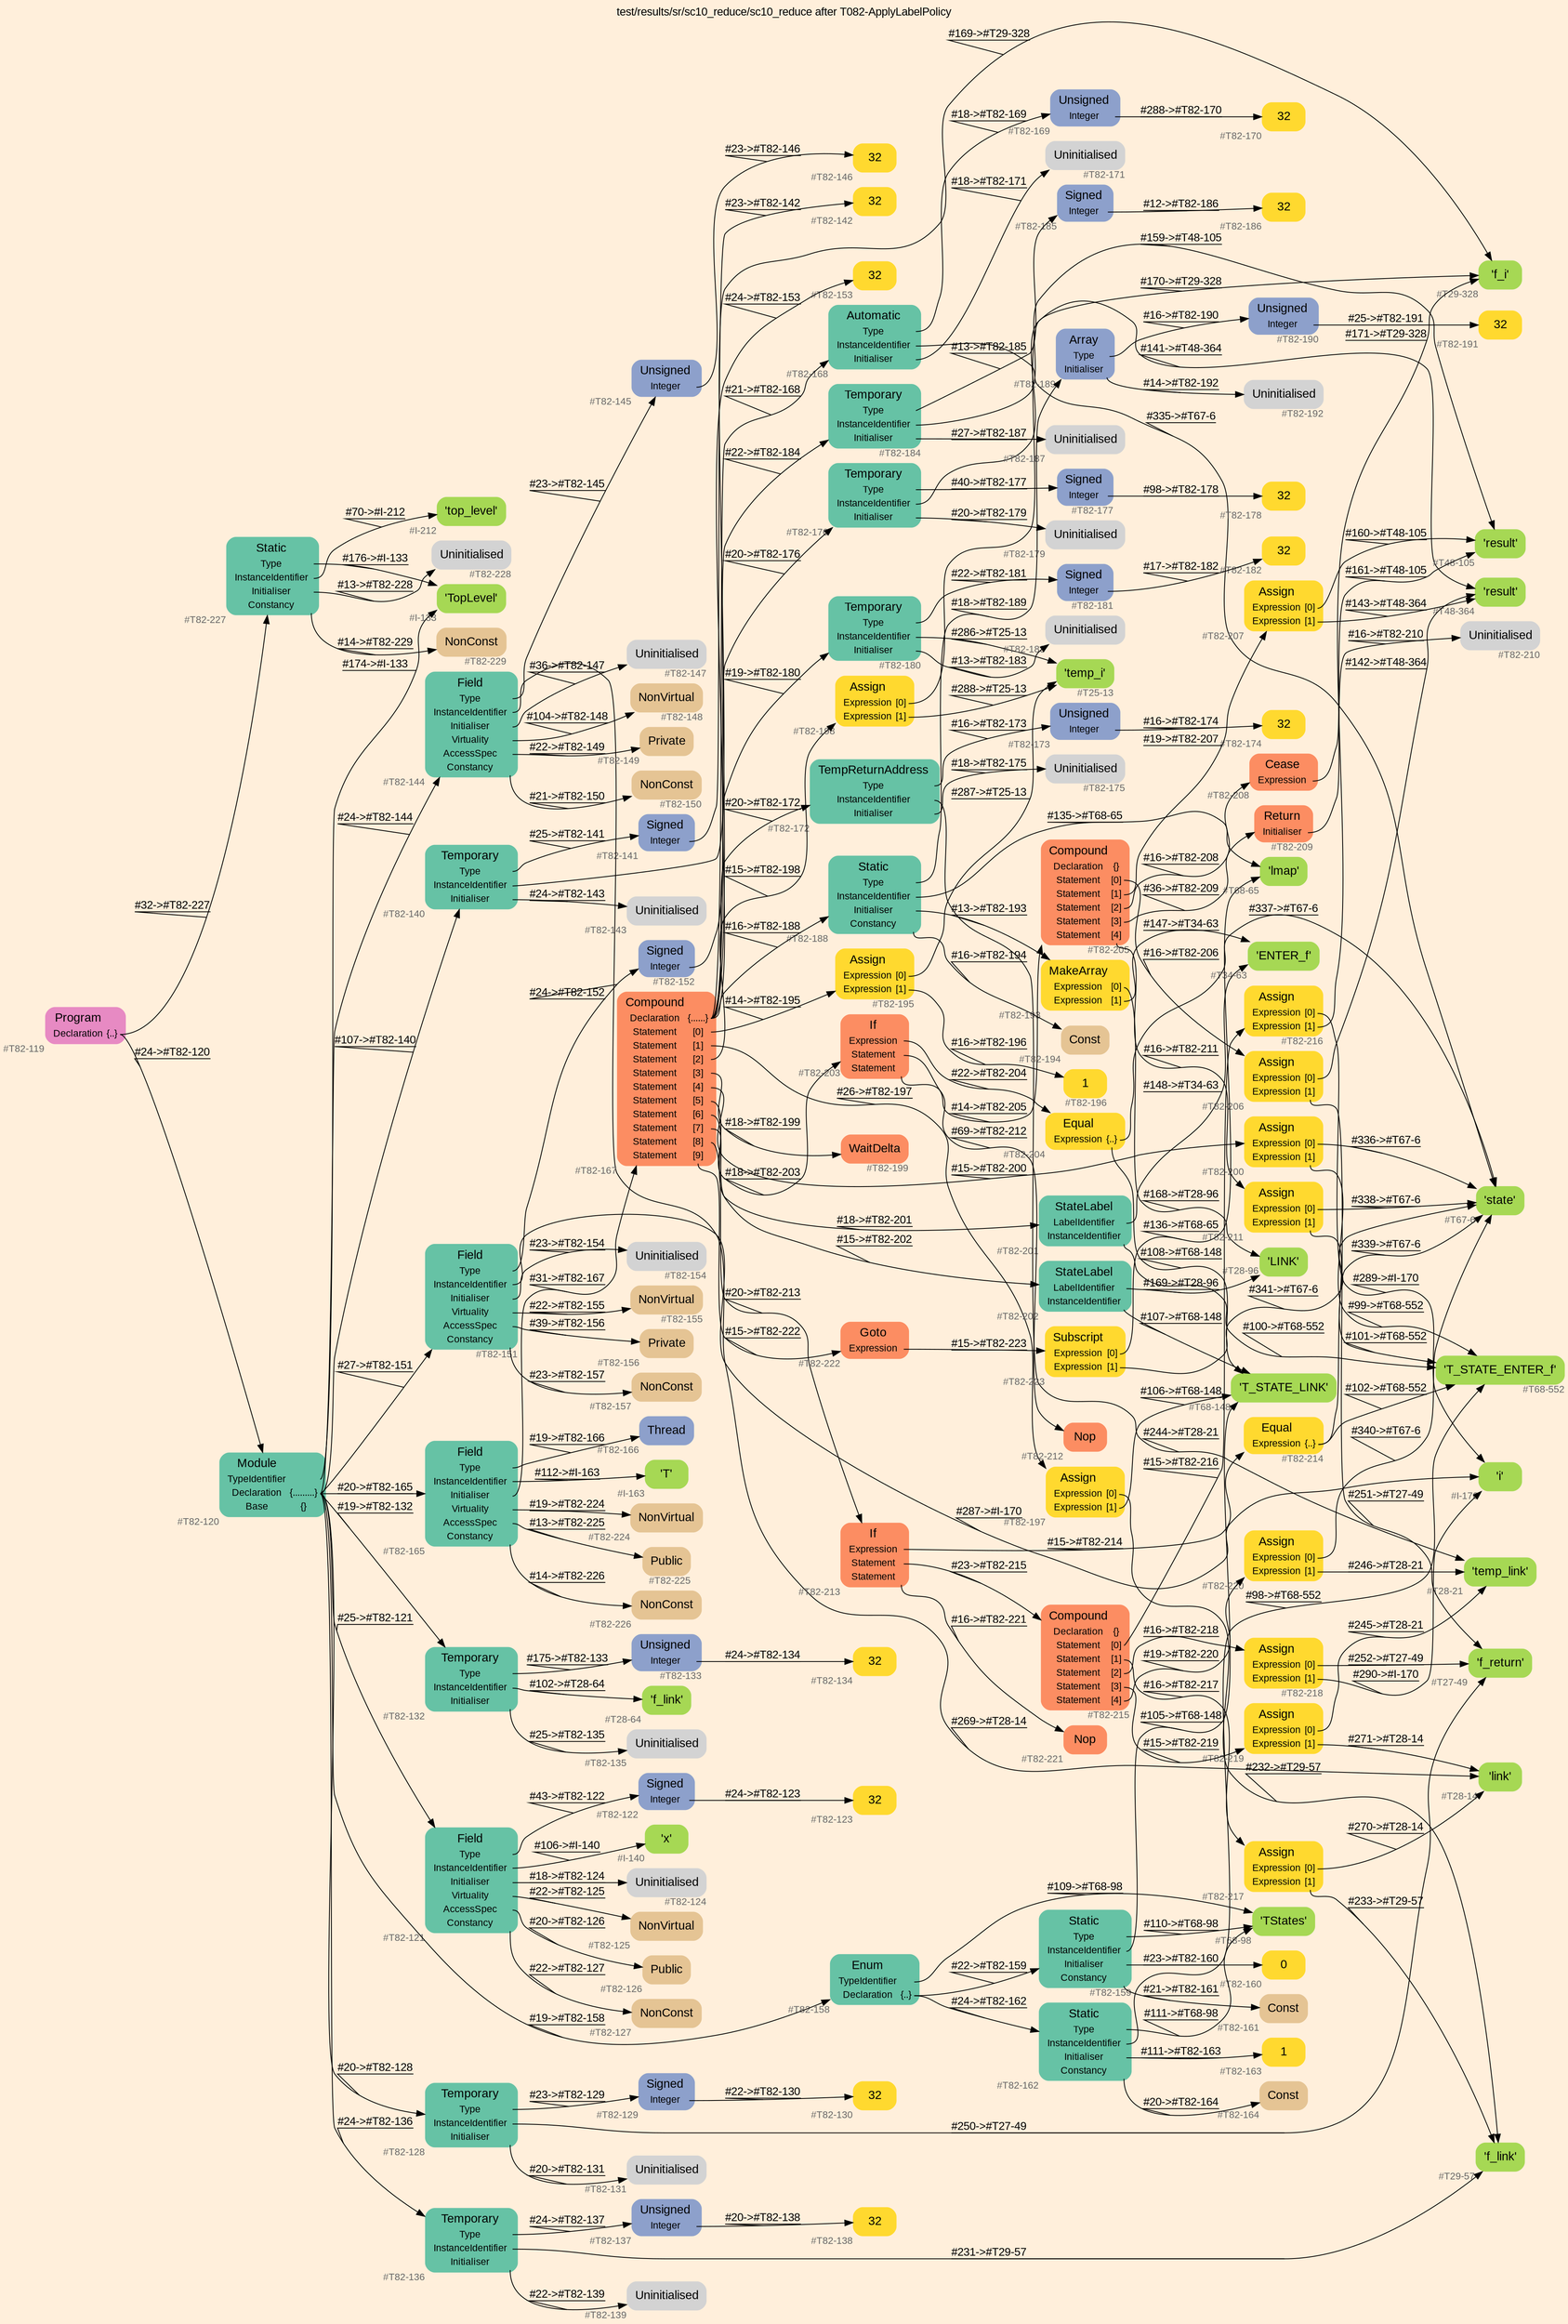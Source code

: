 digraph "test/results/sr/sc10_reduce/sc10_reduce after T082-ApplyLabelPolicy" {
label = "test/results/sr/sc10_reduce/sc10_reduce after T082-ApplyLabelPolicy"
labelloc = t
graph [
    rankdir = "LR"
    ranksep = 0.3
    bgcolor = antiquewhite1
    color = black
    fontcolor = black
    fontname = "Arial"
];
node [
    fontname = "Arial"
];
edge [
    fontname = "Arial"
];

// -------------------- node figure --------------------
// -------- block #T82-119 ----------
"#T82-119" [
    fillcolor = "/set28/4"
    xlabel = "#T82-119"
    fontsize = "12"
    fontcolor = grey40
    shape = "plaintext"
    label = <<TABLE BORDER="0" CELLBORDER="0" CELLSPACING="0">
     <TR><TD><FONT COLOR="black" POINT-SIZE="15">Program</FONT></TD></TR>
     <TR><TD><FONT COLOR="black" POINT-SIZE="12">Declaration</FONT></TD><TD PORT="port0"><FONT COLOR="black" POINT-SIZE="12">{..}</FONT></TD></TR>
    </TABLE>>
    style = "rounded,filled"
];

// -------- block #T82-120 ----------
"#T82-120" [
    fillcolor = "/set28/1"
    xlabel = "#T82-120"
    fontsize = "12"
    fontcolor = grey40
    shape = "plaintext"
    label = <<TABLE BORDER="0" CELLBORDER="0" CELLSPACING="0">
     <TR><TD><FONT COLOR="black" POINT-SIZE="15">Module</FONT></TD></TR>
     <TR><TD><FONT COLOR="black" POINT-SIZE="12">TypeIdentifier</FONT></TD><TD PORT="port0"></TD></TR>
     <TR><TD><FONT COLOR="black" POINT-SIZE="12">Declaration</FONT></TD><TD PORT="port1"><FONT COLOR="black" POINT-SIZE="12">{.........}</FONT></TD></TR>
     <TR><TD><FONT COLOR="black" POINT-SIZE="12">Base</FONT></TD><TD PORT="port2"><FONT COLOR="black" POINT-SIZE="12">{}</FONT></TD></TR>
    </TABLE>>
    style = "rounded,filled"
];

// -------- block #I-133 ----------
"#I-133" [
    fillcolor = "/set28/5"
    xlabel = "#I-133"
    fontsize = "12"
    fontcolor = grey40
    shape = "plaintext"
    label = <<TABLE BORDER="0" CELLBORDER="0" CELLSPACING="0">
     <TR><TD><FONT COLOR="black" POINT-SIZE="15">'TopLevel'</FONT></TD></TR>
    </TABLE>>
    style = "rounded,filled"
];

// -------- block #T82-121 ----------
"#T82-121" [
    fillcolor = "/set28/1"
    xlabel = "#T82-121"
    fontsize = "12"
    fontcolor = grey40
    shape = "plaintext"
    label = <<TABLE BORDER="0" CELLBORDER="0" CELLSPACING="0">
     <TR><TD><FONT COLOR="black" POINT-SIZE="15">Field</FONT></TD></TR>
     <TR><TD><FONT COLOR="black" POINT-SIZE="12">Type</FONT></TD><TD PORT="port0"></TD></TR>
     <TR><TD><FONT COLOR="black" POINT-SIZE="12">InstanceIdentifier</FONT></TD><TD PORT="port1"></TD></TR>
     <TR><TD><FONT COLOR="black" POINT-SIZE="12">Initialiser</FONT></TD><TD PORT="port2"></TD></TR>
     <TR><TD><FONT COLOR="black" POINT-SIZE="12">Virtuality</FONT></TD><TD PORT="port3"></TD></TR>
     <TR><TD><FONT COLOR="black" POINT-SIZE="12">AccessSpec</FONT></TD><TD PORT="port4"></TD></TR>
     <TR><TD><FONT COLOR="black" POINT-SIZE="12">Constancy</FONT></TD><TD PORT="port5"></TD></TR>
    </TABLE>>
    style = "rounded,filled"
];

// -------- block #T82-122 ----------
"#T82-122" [
    fillcolor = "/set28/3"
    xlabel = "#T82-122"
    fontsize = "12"
    fontcolor = grey40
    shape = "plaintext"
    label = <<TABLE BORDER="0" CELLBORDER="0" CELLSPACING="0">
     <TR><TD><FONT COLOR="black" POINT-SIZE="15">Signed</FONT></TD></TR>
     <TR><TD><FONT COLOR="black" POINT-SIZE="12">Integer</FONT></TD><TD PORT="port0"></TD></TR>
    </TABLE>>
    style = "rounded,filled"
];

// -------- block #T82-123 ----------
"#T82-123" [
    fillcolor = "/set28/6"
    xlabel = "#T82-123"
    fontsize = "12"
    fontcolor = grey40
    shape = "plaintext"
    label = <<TABLE BORDER="0" CELLBORDER="0" CELLSPACING="0">
     <TR><TD><FONT COLOR="black" POINT-SIZE="15">32</FONT></TD></TR>
    </TABLE>>
    style = "rounded,filled"
];

// -------- block #I-140 ----------
"#I-140" [
    fillcolor = "/set28/5"
    xlabel = "#I-140"
    fontsize = "12"
    fontcolor = grey40
    shape = "plaintext"
    label = <<TABLE BORDER="0" CELLBORDER="0" CELLSPACING="0">
     <TR><TD><FONT COLOR="black" POINT-SIZE="15">'x'</FONT></TD></TR>
    </TABLE>>
    style = "rounded,filled"
];

// -------- block #T82-124 ----------
"#T82-124" [
    xlabel = "#T82-124"
    fontsize = "12"
    fontcolor = grey40
    shape = "plaintext"
    label = <<TABLE BORDER="0" CELLBORDER="0" CELLSPACING="0">
     <TR><TD><FONT COLOR="black" POINT-SIZE="15">Uninitialised</FONT></TD></TR>
    </TABLE>>
    style = "rounded,filled"
];

// -------- block #T82-125 ----------
"#T82-125" [
    fillcolor = "/set28/7"
    xlabel = "#T82-125"
    fontsize = "12"
    fontcolor = grey40
    shape = "plaintext"
    label = <<TABLE BORDER="0" CELLBORDER="0" CELLSPACING="0">
     <TR><TD><FONT COLOR="black" POINT-SIZE="15">NonVirtual</FONT></TD></TR>
    </TABLE>>
    style = "rounded,filled"
];

// -------- block #T82-126 ----------
"#T82-126" [
    fillcolor = "/set28/7"
    xlabel = "#T82-126"
    fontsize = "12"
    fontcolor = grey40
    shape = "plaintext"
    label = <<TABLE BORDER="0" CELLBORDER="0" CELLSPACING="0">
     <TR><TD><FONT COLOR="black" POINT-SIZE="15">Public</FONT></TD></TR>
    </TABLE>>
    style = "rounded,filled"
];

// -------- block #T82-127 ----------
"#T82-127" [
    fillcolor = "/set28/7"
    xlabel = "#T82-127"
    fontsize = "12"
    fontcolor = grey40
    shape = "plaintext"
    label = <<TABLE BORDER="0" CELLBORDER="0" CELLSPACING="0">
     <TR><TD><FONT COLOR="black" POINT-SIZE="15">NonConst</FONT></TD></TR>
    </TABLE>>
    style = "rounded,filled"
];

// -------- block #T82-128 ----------
"#T82-128" [
    fillcolor = "/set28/1"
    xlabel = "#T82-128"
    fontsize = "12"
    fontcolor = grey40
    shape = "plaintext"
    label = <<TABLE BORDER="0" CELLBORDER="0" CELLSPACING="0">
     <TR><TD><FONT COLOR="black" POINT-SIZE="15">Temporary</FONT></TD></TR>
     <TR><TD><FONT COLOR="black" POINT-SIZE="12">Type</FONT></TD><TD PORT="port0"></TD></TR>
     <TR><TD><FONT COLOR="black" POINT-SIZE="12">InstanceIdentifier</FONT></TD><TD PORT="port1"></TD></TR>
     <TR><TD><FONT COLOR="black" POINT-SIZE="12">Initialiser</FONT></TD><TD PORT="port2"></TD></TR>
    </TABLE>>
    style = "rounded,filled"
];

// -------- block #T82-129 ----------
"#T82-129" [
    fillcolor = "/set28/3"
    xlabel = "#T82-129"
    fontsize = "12"
    fontcolor = grey40
    shape = "plaintext"
    label = <<TABLE BORDER="0" CELLBORDER="0" CELLSPACING="0">
     <TR><TD><FONT COLOR="black" POINT-SIZE="15">Signed</FONT></TD></TR>
     <TR><TD><FONT COLOR="black" POINT-SIZE="12">Integer</FONT></TD><TD PORT="port0"></TD></TR>
    </TABLE>>
    style = "rounded,filled"
];

// -------- block #T82-130 ----------
"#T82-130" [
    fillcolor = "/set28/6"
    xlabel = "#T82-130"
    fontsize = "12"
    fontcolor = grey40
    shape = "plaintext"
    label = <<TABLE BORDER="0" CELLBORDER="0" CELLSPACING="0">
     <TR><TD><FONT COLOR="black" POINT-SIZE="15">32</FONT></TD></TR>
    </TABLE>>
    style = "rounded,filled"
];

// -------- block #T27-49 ----------
"#T27-49" [
    fillcolor = "/set28/5"
    xlabel = "#T27-49"
    fontsize = "12"
    fontcolor = grey40
    shape = "plaintext"
    label = <<TABLE BORDER="0" CELLBORDER="0" CELLSPACING="0">
     <TR><TD><FONT COLOR="black" POINT-SIZE="15">'f_return'</FONT></TD></TR>
    </TABLE>>
    style = "rounded,filled"
];

// -------- block #T82-131 ----------
"#T82-131" [
    xlabel = "#T82-131"
    fontsize = "12"
    fontcolor = grey40
    shape = "plaintext"
    label = <<TABLE BORDER="0" CELLBORDER="0" CELLSPACING="0">
     <TR><TD><FONT COLOR="black" POINT-SIZE="15">Uninitialised</FONT></TD></TR>
    </TABLE>>
    style = "rounded,filled"
];

// -------- block #T82-132 ----------
"#T82-132" [
    fillcolor = "/set28/1"
    xlabel = "#T82-132"
    fontsize = "12"
    fontcolor = grey40
    shape = "plaintext"
    label = <<TABLE BORDER="0" CELLBORDER="0" CELLSPACING="0">
     <TR><TD><FONT COLOR="black" POINT-SIZE="15">Temporary</FONT></TD></TR>
     <TR><TD><FONT COLOR="black" POINT-SIZE="12">Type</FONT></TD><TD PORT="port0"></TD></TR>
     <TR><TD><FONT COLOR="black" POINT-SIZE="12">InstanceIdentifier</FONT></TD><TD PORT="port1"></TD></TR>
     <TR><TD><FONT COLOR="black" POINT-SIZE="12">Initialiser</FONT></TD><TD PORT="port2"></TD></TR>
    </TABLE>>
    style = "rounded,filled"
];

// -------- block #T82-133 ----------
"#T82-133" [
    fillcolor = "/set28/3"
    xlabel = "#T82-133"
    fontsize = "12"
    fontcolor = grey40
    shape = "plaintext"
    label = <<TABLE BORDER="0" CELLBORDER="0" CELLSPACING="0">
     <TR><TD><FONT COLOR="black" POINT-SIZE="15">Unsigned</FONT></TD></TR>
     <TR><TD><FONT COLOR="black" POINT-SIZE="12">Integer</FONT></TD><TD PORT="port0"></TD></TR>
    </TABLE>>
    style = "rounded,filled"
];

// -------- block #T82-134 ----------
"#T82-134" [
    fillcolor = "/set28/6"
    xlabel = "#T82-134"
    fontsize = "12"
    fontcolor = grey40
    shape = "plaintext"
    label = <<TABLE BORDER="0" CELLBORDER="0" CELLSPACING="0">
     <TR><TD><FONT COLOR="black" POINT-SIZE="15">32</FONT></TD></TR>
    </TABLE>>
    style = "rounded,filled"
];

// -------- block #T28-64 ----------
"#T28-64" [
    fillcolor = "/set28/5"
    xlabel = "#T28-64"
    fontsize = "12"
    fontcolor = grey40
    shape = "plaintext"
    label = <<TABLE BORDER="0" CELLBORDER="0" CELLSPACING="0">
     <TR><TD><FONT COLOR="black" POINT-SIZE="15">'f_link'</FONT></TD></TR>
    </TABLE>>
    style = "rounded,filled"
];

// -------- block #T82-135 ----------
"#T82-135" [
    xlabel = "#T82-135"
    fontsize = "12"
    fontcolor = grey40
    shape = "plaintext"
    label = <<TABLE BORDER="0" CELLBORDER="0" CELLSPACING="0">
     <TR><TD><FONT COLOR="black" POINT-SIZE="15">Uninitialised</FONT></TD></TR>
    </TABLE>>
    style = "rounded,filled"
];

// -------- block #T82-136 ----------
"#T82-136" [
    fillcolor = "/set28/1"
    xlabel = "#T82-136"
    fontsize = "12"
    fontcolor = grey40
    shape = "plaintext"
    label = <<TABLE BORDER="0" CELLBORDER="0" CELLSPACING="0">
     <TR><TD><FONT COLOR="black" POINT-SIZE="15">Temporary</FONT></TD></TR>
     <TR><TD><FONT COLOR="black" POINT-SIZE="12">Type</FONT></TD><TD PORT="port0"></TD></TR>
     <TR><TD><FONT COLOR="black" POINT-SIZE="12">InstanceIdentifier</FONT></TD><TD PORT="port1"></TD></TR>
     <TR><TD><FONT COLOR="black" POINT-SIZE="12">Initialiser</FONT></TD><TD PORT="port2"></TD></TR>
    </TABLE>>
    style = "rounded,filled"
];

// -------- block #T82-137 ----------
"#T82-137" [
    fillcolor = "/set28/3"
    xlabel = "#T82-137"
    fontsize = "12"
    fontcolor = grey40
    shape = "plaintext"
    label = <<TABLE BORDER="0" CELLBORDER="0" CELLSPACING="0">
     <TR><TD><FONT COLOR="black" POINT-SIZE="15">Unsigned</FONT></TD></TR>
     <TR><TD><FONT COLOR="black" POINT-SIZE="12">Integer</FONT></TD><TD PORT="port0"></TD></TR>
    </TABLE>>
    style = "rounded,filled"
];

// -------- block #T82-138 ----------
"#T82-138" [
    fillcolor = "/set28/6"
    xlabel = "#T82-138"
    fontsize = "12"
    fontcolor = grey40
    shape = "plaintext"
    label = <<TABLE BORDER="0" CELLBORDER="0" CELLSPACING="0">
     <TR><TD><FONT COLOR="black" POINT-SIZE="15">32</FONT></TD></TR>
    </TABLE>>
    style = "rounded,filled"
];

// -------- block #T29-57 ----------
"#T29-57" [
    fillcolor = "/set28/5"
    xlabel = "#T29-57"
    fontsize = "12"
    fontcolor = grey40
    shape = "plaintext"
    label = <<TABLE BORDER="0" CELLBORDER="0" CELLSPACING="0">
     <TR><TD><FONT COLOR="black" POINT-SIZE="15">'f_link'</FONT></TD></TR>
    </TABLE>>
    style = "rounded,filled"
];

// -------- block #T82-139 ----------
"#T82-139" [
    xlabel = "#T82-139"
    fontsize = "12"
    fontcolor = grey40
    shape = "plaintext"
    label = <<TABLE BORDER="0" CELLBORDER="0" CELLSPACING="0">
     <TR><TD><FONT COLOR="black" POINT-SIZE="15">Uninitialised</FONT></TD></TR>
    </TABLE>>
    style = "rounded,filled"
];

// -------- block #T82-140 ----------
"#T82-140" [
    fillcolor = "/set28/1"
    xlabel = "#T82-140"
    fontsize = "12"
    fontcolor = grey40
    shape = "plaintext"
    label = <<TABLE BORDER="0" CELLBORDER="0" CELLSPACING="0">
     <TR><TD><FONT COLOR="black" POINT-SIZE="15">Temporary</FONT></TD></TR>
     <TR><TD><FONT COLOR="black" POINT-SIZE="12">Type</FONT></TD><TD PORT="port0"></TD></TR>
     <TR><TD><FONT COLOR="black" POINT-SIZE="12">InstanceIdentifier</FONT></TD><TD PORT="port1"></TD></TR>
     <TR><TD><FONT COLOR="black" POINT-SIZE="12">Initialiser</FONT></TD><TD PORT="port2"></TD></TR>
    </TABLE>>
    style = "rounded,filled"
];

// -------- block #T82-141 ----------
"#T82-141" [
    fillcolor = "/set28/3"
    xlabel = "#T82-141"
    fontsize = "12"
    fontcolor = grey40
    shape = "plaintext"
    label = <<TABLE BORDER="0" CELLBORDER="0" CELLSPACING="0">
     <TR><TD><FONT COLOR="black" POINT-SIZE="15">Signed</FONT></TD></TR>
     <TR><TD><FONT COLOR="black" POINT-SIZE="12">Integer</FONT></TD><TD PORT="port0"></TD></TR>
    </TABLE>>
    style = "rounded,filled"
];

// -------- block #T82-142 ----------
"#T82-142" [
    fillcolor = "/set28/6"
    xlabel = "#T82-142"
    fontsize = "12"
    fontcolor = grey40
    shape = "plaintext"
    label = <<TABLE BORDER="0" CELLBORDER="0" CELLSPACING="0">
     <TR><TD><FONT COLOR="black" POINT-SIZE="15">32</FONT></TD></TR>
    </TABLE>>
    style = "rounded,filled"
];

// -------- block #T29-328 ----------
"#T29-328" [
    fillcolor = "/set28/5"
    xlabel = "#T29-328"
    fontsize = "12"
    fontcolor = grey40
    shape = "plaintext"
    label = <<TABLE BORDER="0" CELLBORDER="0" CELLSPACING="0">
     <TR><TD><FONT COLOR="black" POINT-SIZE="15">'f_i'</FONT></TD></TR>
    </TABLE>>
    style = "rounded,filled"
];

// -------- block #T82-143 ----------
"#T82-143" [
    xlabel = "#T82-143"
    fontsize = "12"
    fontcolor = grey40
    shape = "plaintext"
    label = <<TABLE BORDER="0" CELLBORDER="0" CELLSPACING="0">
     <TR><TD><FONT COLOR="black" POINT-SIZE="15">Uninitialised</FONT></TD></TR>
    </TABLE>>
    style = "rounded,filled"
];

// -------- block #T82-144 ----------
"#T82-144" [
    fillcolor = "/set28/1"
    xlabel = "#T82-144"
    fontsize = "12"
    fontcolor = grey40
    shape = "plaintext"
    label = <<TABLE BORDER="0" CELLBORDER="0" CELLSPACING="0">
     <TR><TD><FONT COLOR="black" POINT-SIZE="15">Field</FONT></TD></TR>
     <TR><TD><FONT COLOR="black" POINT-SIZE="12">Type</FONT></TD><TD PORT="port0"></TD></TR>
     <TR><TD><FONT COLOR="black" POINT-SIZE="12">InstanceIdentifier</FONT></TD><TD PORT="port1"></TD></TR>
     <TR><TD><FONT COLOR="black" POINT-SIZE="12">Initialiser</FONT></TD><TD PORT="port2"></TD></TR>
     <TR><TD><FONT COLOR="black" POINT-SIZE="12">Virtuality</FONT></TD><TD PORT="port3"></TD></TR>
     <TR><TD><FONT COLOR="black" POINT-SIZE="12">AccessSpec</FONT></TD><TD PORT="port4"></TD></TR>
     <TR><TD><FONT COLOR="black" POINT-SIZE="12">Constancy</FONT></TD><TD PORT="port5"></TD></TR>
    </TABLE>>
    style = "rounded,filled"
];

// -------- block #T82-145 ----------
"#T82-145" [
    fillcolor = "/set28/3"
    xlabel = "#T82-145"
    fontsize = "12"
    fontcolor = grey40
    shape = "plaintext"
    label = <<TABLE BORDER="0" CELLBORDER="0" CELLSPACING="0">
     <TR><TD><FONT COLOR="black" POINT-SIZE="15">Unsigned</FONT></TD></TR>
     <TR><TD><FONT COLOR="black" POINT-SIZE="12">Integer</FONT></TD><TD PORT="port0"></TD></TR>
    </TABLE>>
    style = "rounded,filled"
];

// -------- block #T82-146 ----------
"#T82-146" [
    fillcolor = "/set28/6"
    xlabel = "#T82-146"
    fontsize = "12"
    fontcolor = grey40
    shape = "plaintext"
    label = <<TABLE BORDER="0" CELLBORDER="0" CELLSPACING="0">
     <TR><TD><FONT COLOR="black" POINT-SIZE="15">32</FONT></TD></TR>
    </TABLE>>
    style = "rounded,filled"
];

// -------- block #T28-14 ----------
"#T28-14" [
    fillcolor = "/set28/5"
    xlabel = "#T28-14"
    fontsize = "12"
    fontcolor = grey40
    shape = "plaintext"
    label = <<TABLE BORDER="0" CELLBORDER="0" CELLSPACING="0">
     <TR><TD><FONT COLOR="black" POINT-SIZE="15">'link'</FONT></TD></TR>
    </TABLE>>
    style = "rounded,filled"
];

// -------- block #T82-147 ----------
"#T82-147" [
    xlabel = "#T82-147"
    fontsize = "12"
    fontcolor = grey40
    shape = "plaintext"
    label = <<TABLE BORDER="0" CELLBORDER="0" CELLSPACING="0">
     <TR><TD><FONT COLOR="black" POINT-SIZE="15">Uninitialised</FONT></TD></TR>
    </TABLE>>
    style = "rounded,filled"
];

// -------- block #T82-148 ----------
"#T82-148" [
    fillcolor = "/set28/7"
    xlabel = "#T82-148"
    fontsize = "12"
    fontcolor = grey40
    shape = "plaintext"
    label = <<TABLE BORDER="0" CELLBORDER="0" CELLSPACING="0">
     <TR><TD><FONT COLOR="black" POINT-SIZE="15">NonVirtual</FONT></TD></TR>
    </TABLE>>
    style = "rounded,filled"
];

// -------- block #T82-149 ----------
"#T82-149" [
    fillcolor = "/set28/7"
    xlabel = "#T82-149"
    fontsize = "12"
    fontcolor = grey40
    shape = "plaintext"
    label = <<TABLE BORDER="0" CELLBORDER="0" CELLSPACING="0">
     <TR><TD><FONT COLOR="black" POINT-SIZE="15">Private</FONT></TD></TR>
    </TABLE>>
    style = "rounded,filled"
];

// -------- block #T82-150 ----------
"#T82-150" [
    fillcolor = "/set28/7"
    xlabel = "#T82-150"
    fontsize = "12"
    fontcolor = grey40
    shape = "plaintext"
    label = <<TABLE BORDER="0" CELLBORDER="0" CELLSPACING="0">
     <TR><TD><FONT COLOR="black" POINT-SIZE="15">NonConst</FONT></TD></TR>
    </TABLE>>
    style = "rounded,filled"
];

// -------- block #T82-151 ----------
"#T82-151" [
    fillcolor = "/set28/1"
    xlabel = "#T82-151"
    fontsize = "12"
    fontcolor = grey40
    shape = "plaintext"
    label = <<TABLE BORDER="0" CELLBORDER="0" CELLSPACING="0">
     <TR><TD><FONT COLOR="black" POINT-SIZE="15">Field</FONT></TD></TR>
     <TR><TD><FONT COLOR="black" POINT-SIZE="12">Type</FONT></TD><TD PORT="port0"></TD></TR>
     <TR><TD><FONT COLOR="black" POINT-SIZE="12">InstanceIdentifier</FONT></TD><TD PORT="port1"></TD></TR>
     <TR><TD><FONT COLOR="black" POINT-SIZE="12">Initialiser</FONT></TD><TD PORT="port2"></TD></TR>
     <TR><TD><FONT COLOR="black" POINT-SIZE="12">Virtuality</FONT></TD><TD PORT="port3"></TD></TR>
     <TR><TD><FONT COLOR="black" POINT-SIZE="12">AccessSpec</FONT></TD><TD PORT="port4"></TD></TR>
     <TR><TD><FONT COLOR="black" POINT-SIZE="12">Constancy</FONT></TD><TD PORT="port5"></TD></TR>
    </TABLE>>
    style = "rounded,filled"
];

// -------- block #T82-152 ----------
"#T82-152" [
    fillcolor = "/set28/3"
    xlabel = "#T82-152"
    fontsize = "12"
    fontcolor = grey40
    shape = "plaintext"
    label = <<TABLE BORDER="0" CELLBORDER="0" CELLSPACING="0">
     <TR><TD><FONT COLOR="black" POINT-SIZE="15">Signed</FONT></TD></TR>
     <TR><TD><FONT COLOR="black" POINT-SIZE="12">Integer</FONT></TD><TD PORT="port0"></TD></TR>
    </TABLE>>
    style = "rounded,filled"
];

// -------- block #T82-153 ----------
"#T82-153" [
    fillcolor = "/set28/6"
    xlabel = "#T82-153"
    fontsize = "12"
    fontcolor = grey40
    shape = "plaintext"
    label = <<TABLE BORDER="0" CELLBORDER="0" CELLSPACING="0">
     <TR><TD><FONT COLOR="black" POINT-SIZE="15">32</FONT></TD></TR>
    </TABLE>>
    style = "rounded,filled"
];

// -------- block #I-170 ----------
"#I-170" [
    fillcolor = "/set28/5"
    xlabel = "#I-170"
    fontsize = "12"
    fontcolor = grey40
    shape = "plaintext"
    label = <<TABLE BORDER="0" CELLBORDER="0" CELLSPACING="0">
     <TR><TD><FONT COLOR="black" POINT-SIZE="15">'i'</FONT></TD></TR>
    </TABLE>>
    style = "rounded,filled"
];

// -------- block #T82-154 ----------
"#T82-154" [
    xlabel = "#T82-154"
    fontsize = "12"
    fontcolor = grey40
    shape = "plaintext"
    label = <<TABLE BORDER="0" CELLBORDER="0" CELLSPACING="0">
     <TR><TD><FONT COLOR="black" POINT-SIZE="15">Uninitialised</FONT></TD></TR>
    </TABLE>>
    style = "rounded,filled"
];

// -------- block #T82-155 ----------
"#T82-155" [
    fillcolor = "/set28/7"
    xlabel = "#T82-155"
    fontsize = "12"
    fontcolor = grey40
    shape = "plaintext"
    label = <<TABLE BORDER="0" CELLBORDER="0" CELLSPACING="0">
     <TR><TD><FONT COLOR="black" POINT-SIZE="15">NonVirtual</FONT></TD></TR>
    </TABLE>>
    style = "rounded,filled"
];

// -------- block #T82-156 ----------
"#T82-156" [
    fillcolor = "/set28/7"
    xlabel = "#T82-156"
    fontsize = "12"
    fontcolor = grey40
    shape = "plaintext"
    label = <<TABLE BORDER="0" CELLBORDER="0" CELLSPACING="0">
     <TR><TD><FONT COLOR="black" POINT-SIZE="15">Private</FONT></TD></TR>
    </TABLE>>
    style = "rounded,filled"
];

// -------- block #T82-157 ----------
"#T82-157" [
    fillcolor = "/set28/7"
    xlabel = "#T82-157"
    fontsize = "12"
    fontcolor = grey40
    shape = "plaintext"
    label = <<TABLE BORDER="0" CELLBORDER="0" CELLSPACING="0">
     <TR><TD><FONT COLOR="black" POINT-SIZE="15">NonConst</FONT></TD></TR>
    </TABLE>>
    style = "rounded,filled"
];

// -------- block #T82-158 ----------
"#T82-158" [
    fillcolor = "/set28/1"
    xlabel = "#T82-158"
    fontsize = "12"
    fontcolor = grey40
    shape = "plaintext"
    label = <<TABLE BORDER="0" CELLBORDER="0" CELLSPACING="0">
     <TR><TD><FONT COLOR="black" POINT-SIZE="15">Enum</FONT></TD></TR>
     <TR><TD><FONT COLOR="black" POINT-SIZE="12">TypeIdentifier</FONT></TD><TD PORT="port0"></TD></TR>
     <TR><TD><FONT COLOR="black" POINT-SIZE="12">Declaration</FONT></TD><TD PORT="port1"><FONT COLOR="black" POINT-SIZE="12">{..}</FONT></TD></TR>
    </TABLE>>
    style = "rounded,filled"
];

// -------- block #T68-98 ----------
"#T68-98" [
    fillcolor = "/set28/5"
    xlabel = "#T68-98"
    fontsize = "12"
    fontcolor = grey40
    shape = "plaintext"
    label = <<TABLE BORDER="0" CELLBORDER="0" CELLSPACING="0">
     <TR><TD><FONT COLOR="black" POINT-SIZE="15">'TStates'</FONT></TD></TR>
    </TABLE>>
    style = "rounded,filled"
];

// -------- block #T82-159 ----------
"#T82-159" [
    fillcolor = "/set28/1"
    xlabel = "#T82-159"
    fontsize = "12"
    fontcolor = grey40
    shape = "plaintext"
    label = <<TABLE BORDER="0" CELLBORDER="0" CELLSPACING="0">
     <TR><TD><FONT COLOR="black" POINT-SIZE="15">Static</FONT></TD></TR>
     <TR><TD><FONT COLOR="black" POINT-SIZE="12">Type</FONT></TD><TD PORT="port0"></TD></TR>
     <TR><TD><FONT COLOR="black" POINT-SIZE="12">InstanceIdentifier</FONT></TD><TD PORT="port1"></TD></TR>
     <TR><TD><FONT COLOR="black" POINT-SIZE="12">Initialiser</FONT></TD><TD PORT="port2"></TD></TR>
     <TR><TD><FONT COLOR="black" POINT-SIZE="12">Constancy</FONT></TD><TD PORT="port3"></TD></TR>
    </TABLE>>
    style = "rounded,filled"
];

// -------- block #T68-148 ----------
"#T68-148" [
    fillcolor = "/set28/5"
    xlabel = "#T68-148"
    fontsize = "12"
    fontcolor = grey40
    shape = "plaintext"
    label = <<TABLE BORDER="0" CELLBORDER="0" CELLSPACING="0">
     <TR><TD><FONT COLOR="black" POINT-SIZE="15">'T_STATE_LINK'</FONT></TD></TR>
    </TABLE>>
    style = "rounded,filled"
];

// -------- block #T82-160 ----------
"#T82-160" [
    fillcolor = "/set28/6"
    xlabel = "#T82-160"
    fontsize = "12"
    fontcolor = grey40
    shape = "plaintext"
    label = <<TABLE BORDER="0" CELLBORDER="0" CELLSPACING="0">
     <TR><TD><FONT COLOR="black" POINT-SIZE="15">0</FONT></TD></TR>
    </TABLE>>
    style = "rounded,filled"
];

// -------- block #T82-161 ----------
"#T82-161" [
    fillcolor = "/set28/7"
    xlabel = "#T82-161"
    fontsize = "12"
    fontcolor = grey40
    shape = "plaintext"
    label = <<TABLE BORDER="0" CELLBORDER="0" CELLSPACING="0">
     <TR><TD><FONT COLOR="black" POINT-SIZE="15">Const</FONT></TD></TR>
    </TABLE>>
    style = "rounded,filled"
];

// -------- block #T82-162 ----------
"#T82-162" [
    fillcolor = "/set28/1"
    xlabel = "#T82-162"
    fontsize = "12"
    fontcolor = grey40
    shape = "plaintext"
    label = <<TABLE BORDER="0" CELLBORDER="0" CELLSPACING="0">
     <TR><TD><FONT COLOR="black" POINT-SIZE="15">Static</FONT></TD></TR>
     <TR><TD><FONT COLOR="black" POINT-SIZE="12">Type</FONT></TD><TD PORT="port0"></TD></TR>
     <TR><TD><FONT COLOR="black" POINT-SIZE="12">InstanceIdentifier</FONT></TD><TD PORT="port1"></TD></TR>
     <TR><TD><FONT COLOR="black" POINT-SIZE="12">Initialiser</FONT></TD><TD PORT="port2"></TD></TR>
     <TR><TD><FONT COLOR="black" POINT-SIZE="12">Constancy</FONT></TD><TD PORT="port3"></TD></TR>
    </TABLE>>
    style = "rounded,filled"
];

// -------- block #T68-552 ----------
"#T68-552" [
    fillcolor = "/set28/5"
    xlabel = "#T68-552"
    fontsize = "12"
    fontcolor = grey40
    shape = "plaintext"
    label = <<TABLE BORDER="0" CELLBORDER="0" CELLSPACING="0">
     <TR><TD><FONT COLOR="black" POINT-SIZE="15">'T_STATE_ENTER_f'</FONT></TD></TR>
    </TABLE>>
    style = "rounded,filled"
];

// -------- block #T82-163 ----------
"#T82-163" [
    fillcolor = "/set28/6"
    xlabel = "#T82-163"
    fontsize = "12"
    fontcolor = grey40
    shape = "plaintext"
    label = <<TABLE BORDER="0" CELLBORDER="0" CELLSPACING="0">
     <TR><TD><FONT COLOR="black" POINT-SIZE="15">1</FONT></TD></TR>
    </TABLE>>
    style = "rounded,filled"
];

// -------- block #T82-164 ----------
"#T82-164" [
    fillcolor = "/set28/7"
    xlabel = "#T82-164"
    fontsize = "12"
    fontcolor = grey40
    shape = "plaintext"
    label = <<TABLE BORDER="0" CELLBORDER="0" CELLSPACING="0">
     <TR><TD><FONT COLOR="black" POINT-SIZE="15">Const</FONT></TD></TR>
    </TABLE>>
    style = "rounded,filled"
];

// -------- block #T82-165 ----------
"#T82-165" [
    fillcolor = "/set28/1"
    xlabel = "#T82-165"
    fontsize = "12"
    fontcolor = grey40
    shape = "plaintext"
    label = <<TABLE BORDER="0" CELLBORDER="0" CELLSPACING="0">
     <TR><TD><FONT COLOR="black" POINT-SIZE="15">Field</FONT></TD></TR>
     <TR><TD><FONT COLOR="black" POINT-SIZE="12">Type</FONT></TD><TD PORT="port0"></TD></TR>
     <TR><TD><FONT COLOR="black" POINT-SIZE="12">InstanceIdentifier</FONT></TD><TD PORT="port1"></TD></TR>
     <TR><TD><FONT COLOR="black" POINT-SIZE="12">Initialiser</FONT></TD><TD PORT="port2"></TD></TR>
     <TR><TD><FONT COLOR="black" POINT-SIZE="12">Virtuality</FONT></TD><TD PORT="port3"></TD></TR>
     <TR><TD><FONT COLOR="black" POINT-SIZE="12">AccessSpec</FONT></TD><TD PORT="port4"></TD></TR>
     <TR><TD><FONT COLOR="black" POINT-SIZE="12">Constancy</FONT></TD><TD PORT="port5"></TD></TR>
    </TABLE>>
    style = "rounded,filled"
];

// -------- block #T82-166 ----------
"#T82-166" [
    fillcolor = "/set28/3"
    xlabel = "#T82-166"
    fontsize = "12"
    fontcolor = grey40
    shape = "plaintext"
    label = <<TABLE BORDER="0" CELLBORDER="0" CELLSPACING="0">
     <TR><TD><FONT COLOR="black" POINT-SIZE="15">Thread</FONT></TD></TR>
    </TABLE>>
    style = "rounded,filled"
];

// -------- block #I-163 ----------
"#I-163" [
    fillcolor = "/set28/5"
    xlabel = "#I-163"
    fontsize = "12"
    fontcolor = grey40
    shape = "plaintext"
    label = <<TABLE BORDER="0" CELLBORDER="0" CELLSPACING="0">
     <TR><TD><FONT COLOR="black" POINT-SIZE="15">'T'</FONT></TD></TR>
    </TABLE>>
    style = "rounded,filled"
];

// -------- block #T82-167 ----------
"#T82-167" [
    fillcolor = "/set28/2"
    xlabel = "#T82-167"
    fontsize = "12"
    fontcolor = grey40
    shape = "plaintext"
    label = <<TABLE BORDER="0" CELLBORDER="0" CELLSPACING="0">
     <TR><TD><FONT COLOR="black" POINT-SIZE="15">Compound</FONT></TD></TR>
     <TR><TD><FONT COLOR="black" POINT-SIZE="12">Declaration</FONT></TD><TD PORT="port0"><FONT COLOR="black" POINT-SIZE="12">{......}</FONT></TD></TR>
     <TR><TD><FONT COLOR="black" POINT-SIZE="12">Statement</FONT></TD><TD PORT="port1"><FONT COLOR="black" POINT-SIZE="12">[0]</FONT></TD></TR>
     <TR><TD><FONT COLOR="black" POINT-SIZE="12">Statement</FONT></TD><TD PORT="port2"><FONT COLOR="black" POINT-SIZE="12">[1]</FONT></TD></TR>
     <TR><TD><FONT COLOR="black" POINT-SIZE="12">Statement</FONT></TD><TD PORT="port3"><FONT COLOR="black" POINT-SIZE="12">[2]</FONT></TD></TR>
     <TR><TD><FONT COLOR="black" POINT-SIZE="12">Statement</FONT></TD><TD PORT="port4"><FONT COLOR="black" POINT-SIZE="12">[3]</FONT></TD></TR>
     <TR><TD><FONT COLOR="black" POINT-SIZE="12">Statement</FONT></TD><TD PORT="port5"><FONT COLOR="black" POINT-SIZE="12">[4]</FONT></TD></TR>
     <TR><TD><FONT COLOR="black" POINT-SIZE="12">Statement</FONT></TD><TD PORT="port6"><FONT COLOR="black" POINT-SIZE="12">[5]</FONT></TD></TR>
     <TR><TD><FONT COLOR="black" POINT-SIZE="12">Statement</FONT></TD><TD PORT="port7"><FONT COLOR="black" POINT-SIZE="12">[6]</FONT></TD></TR>
     <TR><TD><FONT COLOR="black" POINT-SIZE="12">Statement</FONT></TD><TD PORT="port8"><FONT COLOR="black" POINT-SIZE="12">[7]</FONT></TD></TR>
     <TR><TD><FONT COLOR="black" POINT-SIZE="12">Statement</FONT></TD><TD PORT="port9"><FONT COLOR="black" POINT-SIZE="12">[8]</FONT></TD></TR>
     <TR><TD><FONT COLOR="black" POINT-SIZE="12">Statement</FONT></TD><TD PORT="port10"><FONT COLOR="black" POINT-SIZE="12">[9]</FONT></TD></TR>
    </TABLE>>
    style = "rounded,filled"
];

// -------- block #T82-168 ----------
"#T82-168" [
    fillcolor = "/set28/1"
    xlabel = "#T82-168"
    fontsize = "12"
    fontcolor = grey40
    shape = "plaintext"
    label = <<TABLE BORDER="0" CELLBORDER="0" CELLSPACING="0">
     <TR><TD><FONT COLOR="black" POINT-SIZE="15">Automatic</FONT></TD></TR>
     <TR><TD><FONT COLOR="black" POINT-SIZE="12">Type</FONT></TD><TD PORT="port0"></TD></TR>
     <TR><TD><FONT COLOR="black" POINT-SIZE="12">InstanceIdentifier</FONT></TD><TD PORT="port1"></TD></TR>
     <TR><TD><FONT COLOR="black" POINT-SIZE="12">Initialiser</FONT></TD><TD PORT="port2"></TD></TR>
    </TABLE>>
    style = "rounded,filled"
];

// -------- block #T82-169 ----------
"#T82-169" [
    fillcolor = "/set28/3"
    xlabel = "#T82-169"
    fontsize = "12"
    fontcolor = grey40
    shape = "plaintext"
    label = <<TABLE BORDER="0" CELLBORDER="0" CELLSPACING="0">
     <TR><TD><FONT COLOR="black" POINT-SIZE="15">Unsigned</FONT></TD></TR>
     <TR><TD><FONT COLOR="black" POINT-SIZE="12">Integer</FONT></TD><TD PORT="port0"></TD></TR>
    </TABLE>>
    style = "rounded,filled"
];

// -------- block #T82-170 ----------
"#T82-170" [
    fillcolor = "/set28/6"
    xlabel = "#T82-170"
    fontsize = "12"
    fontcolor = grey40
    shape = "plaintext"
    label = <<TABLE BORDER="0" CELLBORDER="0" CELLSPACING="0">
     <TR><TD><FONT COLOR="black" POINT-SIZE="15">32</FONT></TD></TR>
    </TABLE>>
    style = "rounded,filled"
];

// -------- block #T67-6 ----------
"#T67-6" [
    fillcolor = "/set28/5"
    xlabel = "#T67-6"
    fontsize = "12"
    fontcolor = grey40
    shape = "plaintext"
    label = <<TABLE BORDER="0" CELLBORDER="0" CELLSPACING="0">
     <TR><TD><FONT COLOR="black" POINT-SIZE="15">'state'</FONT></TD></TR>
    </TABLE>>
    style = "rounded,filled"
];

// -------- block #T82-171 ----------
"#T82-171" [
    xlabel = "#T82-171"
    fontsize = "12"
    fontcolor = grey40
    shape = "plaintext"
    label = <<TABLE BORDER="0" CELLBORDER="0" CELLSPACING="0">
     <TR><TD><FONT COLOR="black" POINT-SIZE="15">Uninitialised</FONT></TD></TR>
    </TABLE>>
    style = "rounded,filled"
];

// -------- block #T82-172 ----------
"#T82-172" [
    fillcolor = "/set28/1"
    xlabel = "#T82-172"
    fontsize = "12"
    fontcolor = grey40
    shape = "plaintext"
    label = <<TABLE BORDER="0" CELLBORDER="0" CELLSPACING="0">
     <TR><TD><FONT COLOR="black" POINT-SIZE="15">TempReturnAddress</FONT></TD></TR>
     <TR><TD><FONT COLOR="black" POINT-SIZE="12">Type</FONT></TD><TD PORT="port0"></TD></TR>
     <TR><TD><FONT COLOR="black" POINT-SIZE="12">InstanceIdentifier</FONT></TD><TD PORT="port1"></TD></TR>
     <TR><TD><FONT COLOR="black" POINT-SIZE="12">Initialiser</FONT></TD><TD PORT="port2"></TD></TR>
    </TABLE>>
    style = "rounded,filled"
];

// -------- block #T82-173 ----------
"#T82-173" [
    fillcolor = "/set28/3"
    xlabel = "#T82-173"
    fontsize = "12"
    fontcolor = grey40
    shape = "plaintext"
    label = <<TABLE BORDER="0" CELLBORDER="0" CELLSPACING="0">
     <TR><TD><FONT COLOR="black" POINT-SIZE="15">Unsigned</FONT></TD></TR>
     <TR><TD><FONT COLOR="black" POINT-SIZE="12">Integer</FONT></TD><TD PORT="port0"></TD></TR>
    </TABLE>>
    style = "rounded,filled"
];

// -------- block #T82-174 ----------
"#T82-174" [
    fillcolor = "/set28/6"
    xlabel = "#T82-174"
    fontsize = "12"
    fontcolor = grey40
    shape = "plaintext"
    label = <<TABLE BORDER="0" CELLBORDER="0" CELLSPACING="0">
     <TR><TD><FONT COLOR="black" POINT-SIZE="15">32</FONT></TD></TR>
    </TABLE>>
    style = "rounded,filled"
];

// -------- block #T28-21 ----------
"#T28-21" [
    fillcolor = "/set28/5"
    xlabel = "#T28-21"
    fontsize = "12"
    fontcolor = grey40
    shape = "plaintext"
    label = <<TABLE BORDER="0" CELLBORDER="0" CELLSPACING="0">
     <TR><TD><FONT COLOR="black" POINT-SIZE="15">'temp_link'</FONT></TD></TR>
    </TABLE>>
    style = "rounded,filled"
];

// -------- block #T82-175 ----------
"#T82-175" [
    xlabel = "#T82-175"
    fontsize = "12"
    fontcolor = grey40
    shape = "plaintext"
    label = <<TABLE BORDER="0" CELLBORDER="0" CELLSPACING="0">
     <TR><TD><FONT COLOR="black" POINT-SIZE="15">Uninitialised</FONT></TD></TR>
    </TABLE>>
    style = "rounded,filled"
];

// -------- block #T82-176 ----------
"#T82-176" [
    fillcolor = "/set28/1"
    xlabel = "#T82-176"
    fontsize = "12"
    fontcolor = grey40
    shape = "plaintext"
    label = <<TABLE BORDER="0" CELLBORDER="0" CELLSPACING="0">
     <TR><TD><FONT COLOR="black" POINT-SIZE="15">Temporary</FONT></TD></TR>
     <TR><TD><FONT COLOR="black" POINT-SIZE="12">Type</FONT></TD><TD PORT="port0"></TD></TR>
     <TR><TD><FONT COLOR="black" POINT-SIZE="12">InstanceIdentifier</FONT></TD><TD PORT="port1"></TD></TR>
     <TR><TD><FONT COLOR="black" POINT-SIZE="12">Initialiser</FONT></TD><TD PORT="port2"></TD></TR>
    </TABLE>>
    style = "rounded,filled"
];

// -------- block #T82-177 ----------
"#T82-177" [
    fillcolor = "/set28/3"
    xlabel = "#T82-177"
    fontsize = "12"
    fontcolor = grey40
    shape = "plaintext"
    label = <<TABLE BORDER="0" CELLBORDER="0" CELLSPACING="0">
     <TR><TD><FONT COLOR="black" POINT-SIZE="15">Signed</FONT></TD></TR>
     <TR><TD><FONT COLOR="black" POINT-SIZE="12">Integer</FONT></TD><TD PORT="port0"></TD></TR>
    </TABLE>>
    style = "rounded,filled"
];

// -------- block #T82-178 ----------
"#T82-178" [
    fillcolor = "/set28/6"
    xlabel = "#T82-178"
    fontsize = "12"
    fontcolor = grey40
    shape = "plaintext"
    label = <<TABLE BORDER="0" CELLBORDER="0" CELLSPACING="0">
     <TR><TD><FONT COLOR="black" POINT-SIZE="15">32</FONT></TD></TR>
    </TABLE>>
    style = "rounded,filled"
];

// -------- block #T48-364 ----------
"#T48-364" [
    fillcolor = "/set28/5"
    xlabel = "#T48-364"
    fontsize = "12"
    fontcolor = grey40
    shape = "plaintext"
    label = <<TABLE BORDER="0" CELLBORDER="0" CELLSPACING="0">
     <TR><TD><FONT COLOR="black" POINT-SIZE="15">'result'</FONT></TD></TR>
    </TABLE>>
    style = "rounded,filled"
];

// -------- block #T82-179 ----------
"#T82-179" [
    xlabel = "#T82-179"
    fontsize = "12"
    fontcolor = grey40
    shape = "plaintext"
    label = <<TABLE BORDER="0" CELLBORDER="0" CELLSPACING="0">
     <TR><TD><FONT COLOR="black" POINT-SIZE="15">Uninitialised</FONT></TD></TR>
    </TABLE>>
    style = "rounded,filled"
];

// -------- block #T82-180 ----------
"#T82-180" [
    fillcolor = "/set28/1"
    xlabel = "#T82-180"
    fontsize = "12"
    fontcolor = grey40
    shape = "plaintext"
    label = <<TABLE BORDER="0" CELLBORDER="0" CELLSPACING="0">
     <TR><TD><FONT COLOR="black" POINT-SIZE="15">Temporary</FONT></TD></TR>
     <TR><TD><FONT COLOR="black" POINT-SIZE="12">Type</FONT></TD><TD PORT="port0"></TD></TR>
     <TR><TD><FONT COLOR="black" POINT-SIZE="12">InstanceIdentifier</FONT></TD><TD PORT="port1"></TD></TR>
     <TR><TD><FONT COLOR="black" POINT-SIZE="12">Initialiser</FONT></TD><TD PORT="port2"></TD></TR>
    </TABLE>>
    style = "rounded,filled"
];

// -------- block #T82-181 ----------
"#T82-181" [
    fillcolor = "/set28/3"
    xlabel = "#T82-181"
    fontsize = "12"
    fontcolor = grey40
    shape = "plaintext"
    label = <<TABLE BORDER="0" CELLBORDER="0" CELLSPACING="0">
     <TR><TD><FONT COLOR="black" POINT-SIZE="15">Signed</FONT></TD></TR>
     <TR><TD><FONT COLOR="black" POINT-SIZE="12">Integer</FONT></TD><TD PORT="port0"></TD></TR>
    </TABLE>>
    style = "rounded,filled"
];

// -------- block #T82-182 ----------
"#T82-182" [
    fillcolor = "/set28/6"
    xlabel = "#T82-182"
    fontsize = "12"
    fontcolor = grey40
    shape = "plaintext"
    label = <<TABLE BORDER="0" CELLBORDER="0" CELLSPACING="0">
     <TR><TD><FONT COLOR="black" POINT-SIZE="15">32</FONT></TD></TR>
    </TABLE>>
    style = "rounded,filled"
];

// -------- block #T25-13 ----------
"#T25-13" [
    fillcolor = "/set28/5"
    xlabel = "#T25-13"
    fontsize = "12"
    fontcolor = grey40
    shape = "plaintext"
    label = <<TABLE BORDER="0" CELLBORDER="0" CELLSPACING="0">
     <TR><TD><FONT COLOR="black" POINT-SIZE="15">'temp_i'</FONT></TD></TR>
    </TABLE>>
    style = "rounded,filled"
];

// -------- block #T82-183 ----------
"#T82-183" [
    xlabel = "#T82-183"
    fontsize = "12"
    fontcolor = grey40
    shape = "plaintext"
    label = <<TABLE BORDER="0" CELLBORDER="0" CELLSPACING="0">
     <TR><TD><FONT COLOR="black" POINT-SIZE="15">Uninitialised</FONT></TD></TR>
    </TABLE>>
    style = "rounded,filled"
];

// -------- block #T82-184 ----------
"#T82-184" [
    fillcolor = "/set28/1"
    xlabel = "#T82-184"
    fontsize = "12"
    fontcolor = grey40
    shape = "plaintext"
    label = <<TABLE BORDER="0" CELLBORDER="0" CELLSPACING="0">
     <TR><TD><FONT COLOR="black" POINT-SIZE="15">Temporary</FONT></TD></TR>
     <TR><TD><FONT COLOR="black" POINT-SIZE="12">Type</FONT></TD><TD PORT="port0"></TD></TR>
     <TR><TD><FONT COLOR="black" POINT-SIZE="12">InstanceIdentifier</FONT></TD><TD PORT="port1"></TD></TR>
     <TR><TD><FONT COLOR="black" POINT-SIZE="12">Initialiser</FONT></TD><TD PORT="port2"></TD></TR>
    </TABLE>>
    style = "rounded,filled"
];

// -------- block #T82-185 ----------
"#T82-185" [
    fillcolor = "/set28/3"
    xlabel = "#T82-185"
    fontsize = "12"
    fontcolor = grey40
    shape = "plaintext"
    label = <<TABLE BORDER="0" CELLBORDER="0" CELLSPACING="0">
     <TR><TD><FONT COLOR="black" POINT-SIZE="15">Signed</FONT></TD></TR>
     <TR><TD><FONT COLOR="black" POINT-SIZE="12">Integer</FONT></TD><TD PORT="port0"></TD></TR>
    </TABLE>>
    style = "rounded,filled"
];

// -------- block #T82-186 ----------
"#T82-186" [
    fillcolor = "/set28/6"
    xlabel = "#T82-186"
    fontsize = "12"
    fontcolor = grey40
    shape = "plaintext"
    label = <<TABLE BORDER="0" CELLBORDER="0" CELLSPACING="0">
     <TR><TD><FONT COLOR="black" POINT-SIZE="15">32</FONT></TD></TR>
    </TABLE>>
    style = "rounded,filled"
];

// -------- block #T48-105 ----------
"#T48-105" [
    fillcolor = "/set28/5"
    xlabel = "#T48-105"
    fontsize = "12"
    fontcolor = grey40
    shape = "plaintext"
    label = <<TABLE BORDER="0" CELLBORDER="0" CELLSPACING="0">
     <TR><TD><FONT COLOR="black" POINT-SIZE="15">'result'</FONT></TD></TR>
    </TABLE>>
    style = "rounded,filled"
];

// -------- block #T82-187 ----------
"#T82-187" [
    xlabel = "#T82-187"
    fontsize = "12"
    fontcolor = grey40
    shape = "plaintext"
    label = <<TABLE BORDER="0" CELLBORDER="0" CELLSPACING="0">
     <TR><TD><FONT COLOR="black" POINT-SIZE="15">Uninitialised</FONT></TD></TR>
    </TABLE>>
    style = "rounded,filled"
];

// -------- block #T82-188 ----------
"#T82-188" [
    fillcolor = "/set28/1"
    xlabel = "#T82-188"
    fontsize = "12"
    fontcolor = grey40
    shape = "plaintext"
    label = <<TABLE BORDER="0" CELLBORDER="0" CELLSPACING="0">
     <TR><TD><FONT COLOR="black" POINT-SIZE="15">Static</FONT></TD></TR>
     <TR><TD><FONT COLOR="black" POINT-SIZE="12">Type</FONT></TD><TD PORT="port0"></TD></TR>
     <TR><TD><FONT COLOR="black" POINT-SIZE="12">InstanceIdentifier</FONT></TD><TD PORT="port1"></TD></TR>
     <TR><TD><FONT COLOR="black" POINT-SIZE="12">Initialiser</FONT></TD><TD PORT="port2"></TD></TR>
     <TR><TD><FONT COLOR="black" POINT-SIZE="12">Constancy</FONT></TD><TD PORT="port3"></TD></TR>
    </TABLE>>
    style = "rounded,filled"
];

// -------- block #T82-189 ----------
"#T82-189" [
    fillcolor = "/set28/3"
    xlabel = "#T82-189"
    fontsize = "12"
    fontcolor = grey40
    shape = "plaintext"
    label = <<TABLE BORDER="0" CELLBORDER="0" CELLSPACING="0">
     <TR><TD><FONT COLOR="black" POINT-SIZE="15">Array</FONT></TD></TR>
     <TR><TD><FONT COLOR="black" POINT-SIZE="12">Type</FONT></TD><TD PORT="port0"></TD></TR>
     <TR><TD><FONT COLOR="black" POINT-SIZE="12">Initialiser</FONT></TD><TD PORT="port1"></TD></TR>
    </TABLE>>
    style = "rounded,filled"
];

// -------- block #T82-190 ----------
"#T82-190" [
    fillcolor = "/set28/3"
    xlabel = "#T82-190"
    fontsize = "12"
    fontcolor = grey40
    shape = "plaintext"
    label = <<TABLE BORDER="0" CELLBORDER="0" CELLSPACING="0">
     <TR><TD><FONT COLOR="black" POINT-SIZE="15">Unsigned</FONT></TD></TR>
     <TR><TD><FONT COLOR="black" POINT-SIZE="12">Integer</FONT></TD><TD PORT="port0"></TD></TR>
    </TABLE>>
    style = "rounded,filled"
];

// -------- block #T82-191 ----------
"#T82-191" [
    fillcolor = "/set28/6"
    xlabel = "#T82-191"
    fontsize = "12"
    fontcolor = grey40
    shape = "plaintext"
    label = <<TABLE BORDER="0" CELLBORDER="0" CELLSPACING="0">
     <TR><TD><FONT COLOR="black" POINT-SIZE="15">32</FONT></TD></TR>
    </TABLE>>
    style = "rounded,filled"
];

// -------- block #T82-192 ----------
"#T82-192" [
    xlabel = "#T82-192"
    fontsize = "12"
    fontcolor = grey40
    shape = "plaintext"
    label = <<TABLE BORDER="0" CELLBORDER="0" CELLSPACING="0">
     <TR><TD><FONT COLOR="black" POINT-SIZE="15">Uninitialised</FONT></TD></TR>
    </TABLE>>
    style = "rounded,filled"
];

// -------- block #T68-65 ----------
"#T68-65" [
    fillcolor = "/set28/5"
    xlabel = "#T68-65"
    fontsize = "12"
    fontcolor = grey40
    shape = "plaintext"
    label = <<TABLE BORDER="0" CELLBORDER="0" CELLSPACING="0">
     <TR><TD><FONT COLOR="black" POINT-SIZE="15">'lmap'</FONT></TD></TR>
    </TABLE>>
    style = "rounded,filled"
];

// -------- block #T82-193 ----------
"#T82-193" [
    fillcolor = "/set28/6"
    xlabel = "#T82-193"
    fontsize = "12"
    fontcolor = grey40
    shape = "plaintext"
    label = <<TABLE BORDER="0" CELLBORDER="0" CELLSPACING="0">
     <TR><TD><FONT COLOR="black" POINT-SIZE="15">MakeArray</FONT></TD></TR>
     <TR><TD><FONT COLOR="black" POINT-SIZE="12">Expression</FONT></TD><TD PORT="port0"><FONT COLOR="black" POINT-SIZE="12">[0]</FONT></TD></TR>
     <TR><TD><FONT COLOR="black" POINT-SIZE="12">Expression</FONT></TD><TD PORT="port1"><FONT COLOR="black" POINT-SIZE="12">[1]</FONT></TD></TR>
    </TABLE>>
    style = "rounded,filled"
];

// -------- block #T28-96 ----------
"#T28-96" [
    fillcolor = "/set28/5"
    xlabel = "#T28-96"
    fontsize = "12"
    fontcolor = grey40
    shape = "plaintext"
    label = <<TABLE BORDER="0" CELLBORDER="0" CELLSPACING="0">
     <TR><TD><FONT COLOR="black" POINT-SIZE="15">'LINK'</FONT></TD></TR>
    </TABLE>>
    style = "rounded,filled"
];

// -------- block #T34-63 ----------
"#T34-63" [
    fillcolor = "/set28/5"
    xlabel = "#T34-63"
    fontsize = "12"
    fontcolor = grey40
    shape = "plaintext"
    label = <<TABLE BORDER="0" CELLBORDER="0" CELLSPACING="0">
     <TR><TD><FONT COLOR="black" POINT-SIZE="15">'ENTER_f'</FONT></TD></TR>
    </TABLE>>
    style = "rounded,filled"
];

// -------- block #T82-194 ----------
"#T82-194" [
    fillcolor = "/set28/7"
    xlabel = "#T82-194"
    fontsize = "12"
    fontcolor = grey40
    shape = "plaintext"
    label = <<TABLE BORDER="0" CELLBORDER="0" CELLSPACING="0">
     <TR><TD><FONT COLOR="black" POINT-SIZE="15">Const</FONT></TD></TR>
    </TABLE>>
    style = "rounded,filled"
];

// -------- block #T82-195 ----------
"#T82-195" [
    fillcolor = "/set28/6"
    xlabel = "#T82-195"
    fontsize = "12"
    fontcolor = grey40
    shape = "plaintext"
    label = <<TABLE BORDER="0" CELLBORDER="0" CELLSPACING="0">
     <TR><TD><FONT COLOR="black" POINT-SIZE="15">Assign</FONT></TD></TR>
     <TR><TD><FONT COLOR="black" POINT-SIZE="12">Expression</FONT></TD><TD PORT="port0"><FONT COLOR="black" POINT-SIZE="12">[0]</FONT></TD></TR>
     <TR><TD><FONT COLOR="black" POINT-SIZE="12">Expression</FONT></TD><TD PORT="port1"><FONT COLOR="black" POINT-SIZE="12">[1]</FONT></TD></TR>
    </TABLE>>
    style = "rounded,filled"
];

// -------- block #T82-196 ----------
"#T82-196" [
    fillcolor = "/set28/6"
    xlabel = "#T82-196"
    fontsize = "12"
    fontcolor = grey40
    shape = "plaintext"
    label = <<TABLE BORDER="0" CELLBORDER="0" CELLSPACING="0">
     <TR><TD><FONT COLOR="black" POINT-SIZE="15">1</FONT></TD></TR>
    </TABLE>>
    style = "rounded,filled"
];

// -------- block #T82-197 ----------
"#T82-197" [
    fillcolor = "/set28/6"
    xlabel = "#T82-197"
    fontsize = "12"
    fontcolor = grey40
    shape = "plaintext"
    label = <<TABLE BORDER="0" CELLBORDER="0" CELLSPACING="0">
     <TR><TD><FONT COLOR="black" POINT-SIZE="15">Assign</FONT></TD></TR>
     <TR><TD><FONT COLOR="black" POINT-SIZE="12">Expression</FONT></TD><TD PORT="port0"><FONT COLOR="black" POINT-SIZE="12">[0]</FONT></TD></TR>
     <TR><TD><FONT COLOR="black" POINT-SIZE="12">Expression</FONT></TD><TD PORT="port1"><FONT COLOR="black" POINT-SIZE="12">[1]</FONT></TD></TR>
    </TABLE>>
    style = "rounded,filled"
];

// -------- block #T82-198 ----------
"#T82-198" [
    fillcolor = "/set28/6"
    xlabel = "#T82-198"
    fontsize = "12"
    fontcolor = grey40
    shape = "plaintext"
    label = <<TABLE BORDER="0" CELLBORDER="0" CELLSPACING="0">
     <TR><TD><FONT COLOR="black" POINT-SIZE="15">Assign</FONT></TD></TR>
     <TR><TD><FONT COLOR="black" POINT-SIZE="12">Expression</FONT></TD><TD PORT="port0"><FONT COLOR="black" POINT-SIZE="12">[0]</FONT></TD></TR>
     <TR><TD><FONT COLOR="black" POINT-SIZE="12">Expression</FONT></TD><TD PORT="port1"><FONT COLOR="black" POINT-SIZE="12">[1]</FONT></TD></TR>
    </TABLE>>
    style = "rounded,filled"
];

// -------- block #T82-199 ----------
"#T82-199" [
    fillcolor = "/set28/2"
    xlabel = "#T82-199"
    fontsize = "12"
    fontcolor = grey40
    shape = "plaintext"
    label = <<TABLE BORDER="0" CELLBORDER="0" CELLSPACING="0">
     <TR><TD><FONT COLOR="black" POINT-SIZE="15">WaitDelta</FONT></TD></TR>
    </TABLE>>
    style = "rounded,filled"
];

// -------- block #T82-200 ----------
"#T82-200" [
    fillcolor = "/set28/6"
    xlabel = "#T82-200"
    fontsize = "12"
    fontcolor = grey40
    shape = "plaintext"
    label = <<TABLE BORDER="0" CELLBORDER="0" CELLSPACING="0">
     <TR><TD><FONT COLOR="black" POINT-SIZE="15">Assign</FONT></TD></TR>
     <TR><TD><FONT COLOR="black" POINT-SIZE="12">Expression</FONT></TD><TD PORT="port0"><FONT COLOR="black" POINT-SIZE="12">[0]</FONT></TD></TR>
     <TR><TD><FONT COLOR="black" POINT-SIZE="12">Expression</FONT></TD><TD PORT="port1"><FONT COLOR="black" POINT-SIZE="12">[1]</FONT></TD></TR>
    </TABLE>>
    style = "rounded,filled"
];

// -------- block #T82-201 ----------
"#T82-201" [
    fillcolor = "/set28/1"
    xlabel = "#T82-201"
    fontsize = "12"
    fontcolor = grey40
    shape = "plaintext"
    label = <<TABLE BORDER="0" CELLBORDER="0" CELLSPACING="0">
     <TR><TD><FONT COLOR="black" POINT-SIZE="15">StateLabel</FONT></TD></TR>
     <TR><TD><FONT COLOR="black" POINT-SIZE="12">LabelIdentifier</FONT></TD><TD PORT="port0"></TD></TR>
     <TR><TD><FONT COLOR="black" POINT-SIZE="12">InstanceIdentifier</FONT></TD><TD PORT="port1"></TD></TR>
    </TABLE>>
    style = "rounded,filled"
];

// -------- block #T82-202 ----------
"#T82-202" [
    fillcolor = "/set28/1"
    xlabel = "#T82-202"
    fontsize = "12"
    fontcolor = grey40
    shape = "plaintext"
    label = <<TABLE BORDER="0" CELLBORDER="0" CELLSPACING="0">
     <TR><TD><FONT COLOR="black" POINT-SIZE="15">StateLabel</FONT></TD></TR>
     <TR><TD><FONT COLOR="black" POINT-SIZE="12">LabelIdentifier</FONT></TD><TD PORT="port0"></TD></TR>
     <TR><TD><FONT COLOR="black" POINT-SIZE="12">InstanceIdentifier</FONT></TD><TD PORT="port1"></TD></TR>
    </TABLE>>
    style = "rounded,filled"
];

// -------- block #T82-203 ----------
"#T82-203" [
    fillcolor = "/set28/2"
    xlabel = "#T82-203"
    fontsize = "12"
    fontcolor = grey40
    shape = "plaintext"
    label = <<TABLE BORDER="0" CELLBORDER="0" CELLSPACING="0">
     <TR><TD><FONT COLOR="black" POINT-SIZE="15">If</FONT></TD></TR>
     <TR><TD><FONT COLOR="black" POINT-SIZE="12">Expression</FONT></TD><TD PORT="port0"></TD></TR>
     <TR><TD><FONT COLOR="black" POINT-SIZE="12">Statement</FONT></TD><TD PORT="port1"></TD></TR>
     <TR><TD><FONT COLOR="black" POINT-SIZE="12">Statement</FONT></TD><TD PORT="port2"></TD></TR>
    </TABLE>>
    style = "rounded,filled"
];

// -------- block #T82-204 ----------
"#T82-204" [
    fillcolor = "/set28/6"
    xlabel = "#T82-204"
    fontsize = "12"
    fontcolor = grey40
    shape = "plaintext"
    label = <<TABLE BORDER="0" CELLBORDER="0" CELLSPACING="0">
     <TR><TD><FONT COLOR="black" POINT-SIZE="15">Equal</FONT></TD></TR>
     <TR><TD><FONT COLOR="black" POINT-SIZE="12">Expression</FONT></TD><TD PORT="port0"><FONT COLOR="black" POINT-SIZE="12">{..}</FONT></TD></TR>
    </TABLE>>
    style = "rounded,filled"
];

// -------- block #T82-205 ----------
"#T82-205" [
    fillcolor = "/set28/2"
    xlabel = "#T82-205"
    fontsize = "12"
    fontcolor = grey40
    shape = "plaintext"
    label = <<TABLE BORDER="0" CELLBORDER="0" CELLSPACING="0">
     <TR><TD><FONT COLOR="black" POINT-SIZE="15">Compound</FONT></TD></TR>
     <TR><TD><FONT COLOR="black" POINT-SIZE="12">Declaration</FONT></TD><TD PORT="port0"><FONT COLOR="black" POINT-SIZE="12">{}</FONT></TD></TR>
     <TR><TD><FONT COLOR="black" POINT-SIZE="12">Statement</FONT></TD><TD PORT="port1"><FONT COLOR="black" POINT-SIZE="12">[0]</FONT></TD></TR>
     <TR><TD><FONT COLOR="black" POINT-SIZE="12">Statement</FONT></TD><TD PORT="port2"><FONT COLOR="black" POINT-SIZE="12">[1]</FONT></TD></TR>
     <TR><TD><FONT COLOR="black" POINT-SIZE="12">Statement</FONT></TD><TD PORT="port3"><FONT COLOR="black" POINT-SIZE="12">[2]</FONT></TD></TR>
     <TR><TD><FONT COLOR="black" POINT-SIZE="12">Statement</FONT></TD><TD PORT="port4"><FONT COLOR="black" POINT-SIZE="12">[3]</FONT></TD></TR>
     <TR><TD><FONT COLOR="black" POINT-SIZE="12">Statement</FONT></TD><TD PORT="port5"><FONT COLOR="black" POINT-SIZE="12">[4]</FONT></TD></TR>
    </TABLE>>
    style = "rounded,filled"
];

// -------- block #T82-206 ----------
"#T82-206" [
    fillcolor = "/set28/6"
    xlabel = "#T82-206"
    fontsize = "12"
    fontcolor = grey40
    shape = "plaintext"
    label = <<TABLE BORDER="0" CELLBORDER="0" CELLSPACING="0">
     <TR><TD><FONT COLOR="black" POINT-SIZE="15">Assign</FONT></TD></TR>
     <TR><TD><FONT COLOR="black" POINT-SIZE="12">Expression</FONT></TD><TD PORT="port0"><FONT COLOR="black" POINT-SIZE="12">[0]</FONT></TD></TR>
     <TR><TD><FONT COLOR="black" POINT-SIZE="12">Expression</FONT></TD><TD PORT="port1"><FONT COLOR="black" POINT-SIZE="12">[1]</FONT></TD></TR>
    </TABLE>>
    style = "rounded,filled"
];

// -------- block #T82-207 ----------
"#T82-207" [
    fillcolor = "/set28/6"
    xlabel = "#T82-207"
    fontsize = "12"
    fontcolor = grey40
    shape = "plaintext"
    label = <<TABLE BORDER="0" CELLBORDER="0" CELLSPACING="0">
     <TR><TD><FONT COLOR="black" POINT-SIZE="15">Assign</FONT></TD></TR>
     <TR><TD><FONT COLOR="black" POINT-SIZE="12">Expression</FONT></TD><TD PORT="port0"><FONT COLOR="black" POINT-SIZE="12">[0]</FONT></TD></TR>
     <TR><TD><FONT COLOR="black" POINT-SIZE="12">Expression</FONT></TD><TD PORT="port1"><FONT COLOR="black" POINT-SIZE="12">[1]</FONT></TD></TR>
    </TABLE>>
    style = "rounded,filled"
];

// -------- block #T82-208 ----------
"#T82-208" [
    fillcolor = "/set28/2"
    xlabel = "#T82-208"
    fontsize = "12"
    fontcolor = grey40
    shape = "plaintext"
    label = <<TABLE BORDER="0" CELLBORDER="0" CELLSPACING="0">
     <TR><TD><FONT COLOR="black" POINT-SIZE="15">Cease</FONT></TD></TR>
     <TR><TD><FONT COLOR="black" POINT-SIZE="12">Expression</FONT></TD><TD PORT="port0"></TD></TR>
    </TABLE>>
    style = "rounded,filled"
];

// -------- block #T82-209 ----------
"#T82-209" [
    fillcolor = "/set28/2"
    xlabel = "#T82-209"
    fontsize = "12"
    fontcolor = grey40
    shape = "plaintext"
    label = <<TABLE BORDER="0" CELLBORDER="0" CELLSPACING="0">
     <TR><TD><FONT COLOR="black" POINT-SIZE="15">Return</FONT></TD></TR>
     <TR><TD><FONT COLOR="black" POINT-SIZE="12">Initialiser</FONT></TD><TD PORT="port0"></TD></TR>
    </TABLE>>
    style = "rounded,filled"
];

// -------- block #T82-210 ----------
"#T82-210" [
    xlabel = "#T82-210"
    fontsize = "12"
    fontcolor = grey40
    shape = "plaintext"
    label = <<TABLE BORDER="0" CELLBORDER="0" CELLSPACING="0">
     <TR><TD><FONT COLOR="black" POINT-SIZE="15">Uninitialised</FONT></TD></TR>
    </TABLE>>
    style = "rounded,filled"
];

// -------- block #T82-211 ----------
"#T82-211" [
    fillcolor = "/set28/6"
    xlabel = "#T82-211"
    fontsize = "12"
    fontcolor = grey40
    shape = "plaintext"
    label = <<TABLE BORDER="0" CELLBORDER="0" CELLSPACING="0">
     <TR><TD><FONT COLOR="black" POINT-SIZE="15">Assign</FONT></TD></TR>
     <TR><TD><FONT COLOR="black" POINT-SIZE="12">Expression</FONT></TD><TD PORT="port0"><FONT COLOR="black" POINT-SIZE="12">[0]</FONT></TD></TR>
     <TR><TD><FONT COLOR="black" POINT-SIZE="12">Expression</FONT></TD><TD PORT="port1"><FONT COLOR="black" POINT-SIZE="12">[1]</FONT></TD></TR>
    </TABLE>>
    style = "rounded,filled"
];

// -------- block #T82-212 ----------
"#T82-212" [
    fillcolor = "/set28/2"
    xlabel = "#T82-212"
    fontsize = "12"
    fontcolor = grey40
    shape = "plaintext"
    label = <<TABLE BORDER="0" CELLBORDER="0" CELLSPACING="0">
     <TR><TD><FONT COLOR="black" POINT-SIZE="15">Nop</FONT></TD></TR>
    </TABLE>>
    style = "rounded,filled"
];

// -------- block #T82-213 ----------
"#T82-213" [
    fillcolor = "/set28/2"
    xlabel = "#T82-213"
    fontsize = "12"
    fontcolor = grey40
    shape = "plaintext"
    label = <<TABLE BORDER="0" CELLBORDER="0" CELLSPACING="0">
     <TR><TD><FONT COLOR="black" POINT-SIZE="15">If</FONT></TD></TR>
     <TR><TD><FONT COLOR="black" POINT-SIZE="12">Expression</FONT></TD><TD PORT="port0"></TD></TR>
     <TR><TD><FONT COLOR="black" POINT-SIZE="12">Statement</FONT></TD><TD PORT="port1"></TD></TR>
     <TR><TD><FONT COLOR="black" POINT-SIZE="12">Statement</FONT></TD><TD PORT="port2"></TD></TR>
    </TABLE>>
    style = "rounded,filled"
];

// -------- block #T82-214 ----------
"#T82-214" [
    fillcolor = "/set28/6"
    xlabel = "#T82-214"
    fontsize = "12"
    fontcolor = grey40
    shape = "plaintext"
    label = <<TABLE BORDER="0" CELLBORDER="0" CELLSPACING="0">
     <TR><TD><FONT COLOR="black" POINT-SIZE="15">Equal</FONT></TD></TR>
     <TR><TD><FONT COLOR="black" POINT-SIZE="12">Expression</FONT></TD><TD PORT="port0"><FONT COLOR="black" POINT-SIZE="12">{..}</FONT></TD></TR>
    </TABLE>>
    style = "rounded,filled"
];

// -------- block #T82-215 ----------
"#T82-215" [
    fillcolor = "/set28/2"
    xlabel = "#T82-215"
    fontsize = "12"
    fontcolor = grey40
    shape = "plaintext"
    label = <<TABLE BORDER="0" CELLBORDER="0" CELLSPACING="0">
     <TR><TD><FONT COLOR="black" POINT-SIZE="15">Compound</FONT></TD></TR>
     <TR><TD><FONT COLOR="black" POINT-SIZE="12">Declaration</FONT></TD><TD PORT="port0"><FONT COLOR="black" POINT-SIZE="12">{}</FONT></TD></TR>
     <TR><TD><FONT COLOR="black" POINT-SIZE="12">Statement</FONT></TD><TD PORT="port1"><FONT COLOR="black" POINT-SIZE="12">[0]</FONT></TD></TR>
     <TR><TD><FONT COLOR="black" POINT-SIZE="12">Statement</FONT></TD><TD PORT="port2"><FONT COLOR="black" POINT-SIZE="12">[1]</FONT></TD></TR>
     <TR><TD><FONT COLOR="black" POINT-SIZE="12">Statement</FONT></TD><TD PORT="port3"><FONT COLOR="black" POINT-SIZE="12">[2]</FONT></TD></TR>
     <TR><TD><FONT COLOR="black" POINT-SIZE="12">Statement</FONT></TD><TD PORT="port4"><FONT COLOR="black" POINT-SIZE="12">[3]</FONT></TD></TR>
     <TR><TD><FONT COLOR="black" POINT-SIZE="12">Statement</FONT></TD><TD PORT="port5"><FONT COLOR="black" POINT-SIZE="12">[4]</FONT></TD></TR>
    </TABLE>>
    style = "rounded,filled"
];

// -------- block #T82-216 ----------
"#T82-216" [
    fillcolor = "/set28/6"
    xlabel = "#T82-216"
    fontsize = "12"
    fontcolor = grey40
    shape = "plaintext"
    label = <<TABLE BORDER="0" CELLBORDER="0" CELLSPACING="0">
     <TR><TD><FONT COLOR="black" POINT-SIZE="15">Assign</FONT></TD></TR>
     <TR><TD><FONT COLOR="black" POINT-SIZE="12">Expression</FONT></TD><TD PORT="port0"><FONT COLOR="black" POINT-SIZE="12">[0]</FONT></TD></TR>
     <TR><TD><FONT COLOR="black" POINT-SIZE="12">Expression</FONT></TD><TD PORT="port1"><FONT COLOR="black" POINT-SIZE="12">[1]</FONT></TD></TR>
    </TABLE>>
    style = "rounded,filled"
];

// -------- block #T82-217 ----------
"#T82-217" [
    fillcolor = "/set28/6"
    xlabel = "#T82-217"
    fontsize = "12"
    fontcolor = grey40
    shape = "plaintext"
    label = <<TABLE BORDER="0" CELLBORDER="0" CELLSPACING="0">
     <TR><TD><FONT COLOR="black" POINT-SIZE="15">Assign</FONT></TD></TR>
     <TR><TD><FONT COLOR="black" POINT-SIZE="12">Expression</FONT></TD><TD PORT="port0"><FONT COLOR="black" POINT-SIZE="12">[0]</FONT></TD></TR>
     <TR><TD><FONT COLOR="black" POINT-SIZE="12">Expression</FONT></TD><TD PORT="port1"><FONT COLOR="black" POINT-SIZE="12">[1]</FONT></TD></TR>
    </TABLE>>
    style = "rounded,filled"
];

// -------- block #T82-218 ----------
"#T82-218" [
    fillcolor = "/set28/6"
    xlabel = "#T82-218"
    fontsize = "12"
    fontcolor = grey40
    shape = "plaintext"
    label = <<TABLE BORDER="0" CELLBORDER="0" CELLSPACING="0">
     <TR><TD><FONT COLOR="black" POINT-SIZE="15">Assign</FONT></TD></TR>
     <TR><TD><FONT COLOR="black" POINT-SIZE="12">Expression</FONT></TD><TD PORT="port0"><FONT COLOR="black" POINT-SIZE="12">[0]</FONT></TD></TR>
     <TR><TD><FONT COLOR="black" POINT-SIZE="12">Expression</FONT></TD><TD PORT="port1"><FONT COLOR="black" POINT-SIZE="12">[1]</FONT></TD></TR>
    </TABLE>>
    style = "rounded,filled"
];

// -------- block #T82-219 ----------
"#T82-219" [
    fillcolor = "/set28/6"
    xlabel = "#T82-219"
    fontsize = "12"
    fontcolor = grey40
    shape = "plaintext"
    label = <<TABLE BORDER="0" CELLBORDER="0" CELLSPACING="0">
     <TR><TD><FONT COLOR="black" POINT-SIZE="15">Assign</FONT></TD></TR>
     <TR><TD><FONT COLOR="black" POINT-SIZE="12">Expression</FONT></TD><TD PORT="port0"><FONT COLOR="black" POINT-SIZE="12">[0]</FONT></TD></TR>
     <TR><TD><FONT COLOR="black" POINT-SIZE="12">Expression</FONT></TD><TD PORT="port1"><FONT COLOR="black" POINT-SIZE="12">[1]</FONT></TD></TR>
    </TABLE>>
    style = "rounded,filled"
];

// -------- block #T82-220 ----------
"#T82-220" [
    fillcolor = "/set28/6"
    xlabel = "#T82-220"
    fontsize = "12"
    fontcolor = grey40
    shape = "plaintext"
    label = <<TABLE BORDER="0" CELLBORDER="0" CELLSPACING="0">
     <TR><TD><FONT COLOR="black" POINT-SIZE="15">Assign</FONT></TD></TR>
     <TR><TD><FONT COLOR="black" POINT-SIZE="12">Expression</FONT></TD><TD PORT="port0"><FONT COLOR="black" POINT-SIZE="12">[0]</FONT></TD></TR>
     <TR><TD><FONT COLOR="black" POINT-SIZE="12">Expression</FONT></TD><TD PORT="port1"><FONT COLOR="black" POINT-SIZE="12">[1]</FONT></TD></TR>
    </TABLE>>
    style = "rounded,filled"
];

// -------- block #T82-221 ----------
"#T82-221" [
    fillcolor = "/set28/2"
    xlabel = "#T82-221"
    fontsize = "12"
    fontcolor = grey40
    shape = "plaintext"
    label = <<TABLE BORDER="0" CELLBORDER="0" CELLSPACING="0">
     <TR><TD><FONT COLOR="black" POINT-SIZE="15">Nop</FONT></TD></TR>
    </TABLE>>
    style = "rounded,filled"
];

// -------- block #T82-222 ----------
"#T82-222" [
    fillcolor = "/set28/2"
    xlabel = "#T82-222"
    fontsize = "12"
    fontcolor = grey40
    shape = "plaintext"
    label = <<TABLE BORDER="0" CELLBORDER="0" CELLSPACING="0">
     <TR><TD><FONT COLOR="black" POINT-SIZE="15">Goto</FONT></TD></TR>
     <TR><TD><FONT COLOR="black" POINT-SIZE="12">Expression</FONT></TD><TD PORT="port0"></TD></TR>
    </TABLE>>
    style = "rounded,filled"
];

// -------- block #T82-223 ----------
"#T82-223" [
    fillcolor = "/set28/6"
    xlabel = "#T82-223"
    fontsize = "12"
    fontcolor = grey40
    shape = "plaintext"
    label = <<TABLE BORDER="0" CELLBORDER="0" CELLSPACING="0">
     <TR><TD><FONT COLOR="black" POINT-SIZE="15">Subscript</FONT></TD></TR>
     <TR><TD><FONT COLOR="black" POINT-SIZE="12">Expression</FONT></TD><TD PORT="port0"><FONT COLOR="black" POINT-SIZE="12">[0]</FONT></TD></TR>
     <TR><TD><FONT COLOR="black" POINT-SIZE="12">Expression</FONT></TD><TD PORT="port1"><FONT COLOR="black" POINT-SIZE="12">[1]</FONT></TD></TR>
    </TABLE>>
    style = "rounded,filled"
];

// -------- block #T82-224 ----------
"#T82-224" [
    fillcolor = "/set28/7"
    xlabel = "#T82-224"
    fontsize = "12"
    fontcolor = grey40
    shape = "plaintext"
    label = <<TABLE BORDER="0" CELLBORDER="0" CELLSPACING="0">
     <TR><TD><FONT COLOR="black" POINT-SIZE="15">NonVirtual</FONT></TD></TR>
    </TABLE>>
    style = "rounded,filled"
];

// -------- block #T82-225 ----------
"#T82-225" [
    fillcolor = "/set28/7"
    xlabel = "#T82-225"
    fontsize = "12"
    fontcolor = grey40
    shape = "plaintext"
    label = <<TABLE BORDER="0" CELLBORDER="0" CELLSPACING="0">
     <TR><TD><FONT COLOR="black" POINT-SIZE="15">Public</FONT></TD></TR>
    </TABLE>>
    style = "rounded,filled"
];

// -------- block #T82-226 ----------
"#T82-226" [
    fillcolor = "/set28/7"
    xlabel = "#T82-226"
    fontsize = "12"
    fontcolor = grey40
    shape = "plaintext"
    label = <<TABLE BORDER="0" CELLBORDER="0" CELLSPACING="0">
     <TR><TD><FONT COLOR="black" POINT-SIZE="15">NonConst</FONT></TD></TR>
    </TABLE>>
    style = "rounded,filled"
];

// -------- block #T82-227 ----------
"#T82-227" [
    fillcolor = "/set28/1"
    xlabel = "#T82-227"
    fontsize = "12"
    fontcolor = grey40
    shape = "plaintext"
    label = <<TABLE BORDER="0" CELLBORDER="0" CELLSPACING="0">
     <TR><TD><FONT COLOR="black" POINT-SIZE="15">Static</FONT></TD></TR>
     <TR><TD><FONT COLOR="black" POINT-SIZE="12">Type</FONT></TD><TD PORT="port0"></TD></TR>
     <TR><TD><FONT COLOR="black" POINT-SIZE="12">InstanceIdentifier</FONT></TD><TD PORT="port1"></TD></TR>
     <TR><TD><FONT COLOR="black" POINT-SIZE="12">Initialiser</FONT></TD><TD PORT="port2"></TD></TR>
     <TR><TD><FONT COLOR="black" POINT-SIZE="12">Constancy</FONT></TD><TD PORT="port3"></TD></TR>
    </TABLE>>
    style = "rounded,filled"
];

// -------- block #I-212 ----------
"#I-212" [
    fillcolor = "/set28/5"
    xlabel = "#I-212"
    fontsize = "12"
    fontcolor = grey40
    shape = "plaintext"
    label = <<TABLE BORDER="0" CELLBORDER="0" CELLSPACING="0">
     <TR><TD><FONT COLOR="black" POINT-SIZE="15">'top_level'</FONT></TD></TR>
    </TABLE>>
    style = "rounded,filled"
];

// -------- block #T82-228 ----------
"#T82-228" [
    xlabel = "#T82-228"
    fontsize = "12"
    fontcolor = grey40
    shape = "plaintext"
    label = <<TABLE BORDER="0" CELLBORDER="0" CELLSPACING="0">
     <TR><TD><FONT COLOR="black" POINT-SIZE="15">Uninitialised</FONT></TD></TR>
    </TABLE>>
    style = "rounded,filled"
];

// -------- block #T82-229 ----------
"#T82-229" [
    fillcolor = "/set28/7"
    xlabel = "#T82-229"
    fontsize = "12"
    fontcolor = grey40
    shape = "plaintext"
    label = <<TABLE BORDER="0" CELLBORDER="0" CELLSPACING="0">
     <TR><TD><FONT COLOR="black" POINT-SIZE="15">NonConst</FONT></TD></TR>
    </TABLE>>
    style = "rounded,filled"
];

"#T82-119":port0 -> "#T82-120" [
    label = "#24-&gt;#T82-120"
    decorate = true
    color = black
    fontcolor = black
];

"#T82-119":port0 -> "#T82-227" [
    label = "#32-&gt;#T82-227"
    decorate = true
    color = black
    fontcolor = black
];

"#T82-120":port0 -> "#I-133" [
    label = "#174-&gt;#I-133"
    decorate = true
    color = black
    fontcolor = black
];

"#T82-120":port1 -> "#T82-121" [
    label = "#25-&gt;#T82-121"
    decorate = true
    color = black
    fontcolor = black
];

"#T82-120":port1 -> "#T82-128" [
    label = "#20-&gt;#T82-128"
    decorate = true
    color = black
    fontcolor = black
];

"#T82-120":port1 -> "#T82-132" [
    label = "#19-&gt;#T82-132"
    decorate = true
    color = black
    fontcolor = black
];

"#T82-120":port1 -> "#T82-136" [
    label = "#24-&gt;#T82-136"
    decorate = true
    color = black
    fontcolor = black
];

"#T82-120":port1 -> "#T82-140" [
    label = "#107-&gt;#T82-140"
    decorate = true
    color = black
    fontcolor = black
];

"#T82-120":port1 -> "#T82-144" [
    label = "#24-&gt;#T82-144"
    decorate = true
    color = black
    fontcolor = black
];

"#T82-120":port1 -> "#T82-151" [
    label = "#27-&gt;#T82-151"
    decorate = true
    color = black
    fontcolor = black
];

"#T82-120":port1 -> "#T82-158" [
    label = "#19-&gt;#T82-158"
    decorate = true
    color = black
    fontcolor = black
];

"#T82-120":port1 -> "#T82-165" [
    label = "#20-&gt;#T82-165"
    decorate = true
    color = black
    fontcolor = black
];

"#T82-121":port0 -> "#T82-122" [
    label = "#43-&gt;#T82-122"
    decorate = true
    color = black
    fontcolor = black
];

"#T82-121":port1 -> "#I-140" [
    label = "#106-&gt;#I-140"
    decorate = true
    color = black
    fontcolor = black
];

"#T82-121":port2 -> "#T82-124" [
    label = "#18-&gt;#T82-124"
    decorate = true
    color = black
    fontcolor = black
];

"#T82-121":port3 -> "#T82-125" [
    label = "#22-&gt;#T82-125"
    decorate = true
    color = black
    fontcolor = black
];

"#T82-121":port4 -> "#T82-126" [
    label = "#20-&gt;#T82-126"
    decorate = true
    color = black
    fontcolor = black
];

"#T82-121":port5 -> "#T82-127" [
    label = "#22-&gt;#T82-127"
    decorate = true
    color = black
    fontcolor = black
];

"#T82-122":port0 -> "#T82-123" [
    label = "#24-&gt;#T82-123"
    decorate = true
    color = black
    fontcolor = black
];

"#T82-128":port0 -> "#T82-129" [
    label = "#23-&gt;#T82-129"
    decorate = true
    color = black
    fontcolor = black
];

"#T82-128":port1 -> "#T27-49" [
    label = "#250-&gt;#T27-49"
    decorate = true
    color = black
    fontcolor = black
];

"#T82-128":port2 -> "#T82-131" [
    label = "#20-&gt;#T82-131"
    decorate = true
    color = black
    fontcolor = black
];

"#T82-129":port0 -> "#T82-130" [
    label = "#22-&gt;#T82-130"
    decorate = true
    color = black
    fontcolor = black
];

"#T82-132":port0 -> "#T82-133" [
    label = "#175-&gt;#T82-133"
    decorate = true
    color = black
    fontcolor = black
];

"#T82-132":port1 -> "#T28-64" [
    label = "#102-&gt;#T28-64"
    decorate = true
    color = black
    fontcolor = black
];

"#T82-132":port2 -> "#T82-135" [
    label = "#25-&gt;#T82-135"
    decorate = true
    color = black
    fontcolor = black
];

"#T82-133":port0 -> "#T82-134" [
    label = "#24-&gt;#T82-134"
    decorate = true
    color = black
    fontcolor = black
];

"#T82-136":port0 -> "#T82-137" [
    label = "#24-&gt;#T82-137"
    decorate = true
    color = black
    fontcolor = black
];

"#T82-136":port1 -> "#T29-57" [
    label = "#231-&gt;#T29-57"
    decorate = true
    color = black
    fontcolor = black
];

"#T82-136":port2 -> "#T82-139" [
    label = "#22-&gt;#T82-139"
    decorate = true
    color = black
    fontcolor = black
];

"#T82-137":port0 -> "#T82-138" [
    label = "#20-&gt;#T82-138"
    decorate = true
    color = black
    fontcolor = black
];

"#T82-140":port0 -> "#T82-141" [
    label = "#25-&gt;#T82-141"
    decorate = true
    color = black
    fontcolor = black
];

"#T82-140":port1 -> "#T29-328" [
    label = "#169-&gt;#T29-328"
    decorate = true
    color = black
    fontcolor = black
];

"#T82-140":port2 -> "#T82-143" [
    label = "#24-&gt;#T82-143"
    decorate = true
    color = black
    fontcolor = black
];

"#T82-141":port0 -> "#T82-142" [
    label = "#23-&gt;#T82-142"
    decorate = true
    color = black
    fontcolor = black
];

"#T82-144":port0 -> "#T82-145" [
    label = "#23-&gt;#T82-145"
    decorate = true
    color = black
    fontcolor = black
];

"#T82-144":port1 -> "#T28-14" [
    label = "#269-&gt;#T28-14"
    decorate = true
    color = black
    fontcolor = black
];

"#T82-144":port2 -> "#T82-147" [
    label = "#36-&gt;#T82-147"
    decorate = true
    color = black
    fontcolor = black
];

"#T82-144":port3 -> "#T82-148" [
    label = "#104-&gt;#T82-148"
    decorate = true
    color = black
    fontcolor = black
];

"#T82-144":port4 -> "#T82-149" [
    label = "#22-&gt;#T82-149"
    decorate = true
    color = black
    fontcolor = black
];

"#T82-144":port5 -> "#T82-150" [
    label = "#21-&gt;#T82-150"
    decorate = true
    color = black
    fontcolor = black
];

"#T82-145":port0 -> "#T82-146" [
    label = "#23-&gt;#T82-146"
    decorate = true
    color = black
    fontcolor = black
];

"#T82-151":port0 -> "#T82-152" [
    label = "#24-&gt;#T82-152"
    decorate = true
    color = black
    fontcolor = black
];

"#T82-151":port1 -> "#I-170" [
    label = "#287-&gt;#I-170"
    decorate = true
    color = black
    fontcolor = black
];

"#T82-151":port2 -> "#T82-154" [
    label = "#23-&gt;#T82-154"
    decorate = true
    color = black
    fontcolor = black
];

"#T82-151":port3 -> "#T82-155" [
    label = "#22-&gt;#T82-155"
    decorate = true
    color = black
    fontcolor = black
];

"#T82-151":port4 -> "#T82-156" [
    label = "#39-&gt;#T82-156"
    decorate = true
    color = black
    fontcolor = black
];

"#T82-151":port5 -> "#T82-157" [
    label = "#23-&gt;#T82-157"
    decorate = true
    color = black
    fontcolor = black
];

"#T82-152":port0 -> "#T82-153" [
    label = "#24-&gt;#T82-153"
    decorate = true
    color = black
    fontcolor = black
];

"#T82-158":port0 -> "#T68-98" [
    label = "#109-&gt;#T68-98"
    decorate = true
    color = black
    fontcolor = black
];

"#T82-158":port1 -> "#T82-159" [
    label = "#22-&gt;#T82-159"
    decorate = true
    color = black
    fontcolor = black
];

"#T82-158":port1 -> "#T82-162" [
    label = "#24-&gt;#T82-162"
    decorate = true
    color = black
    fontcolor = black
];

"#T82-159":port0 -> "#T68-98" [
    label = "#110-&gt;#T68-98"
    decorate = true
    color = black
    fontcolor = black
];

"#T82-159":port1 -> "#T68-148" [
    label = "#105-&gt;#T68-148"
    decorate = true
    color = black
    fontcolor = black
];

"#T82-159":port2 -> "#T82-160" [
    label = "#23-&gt;#T82-160"
    decorate = true
    color = black
    fontcolor = black
];

"#T82-159":port3 -> "#T82-161" [
    label = "#21-&gt;#T82-161"
    decorate = true
    color = black
    fontcolor = black
];

"#T82-162":port0 -> "#T68-98" [
    label = "#111-&gt;#T68-98"
    decorate = true
    color = black
    fontcolor = black
];

"#T82-162":port1 -> "#T68-552" [
    label = "#98-&gt;#T68-552"
    decorate = true
    color = black
    fontcolor = black
];

"#T82-162":port2 -> "#T82-163" [
    label = "#111-&gt;#T82-163"
    decorate = true
    color = black
    fontcolor = black
];

"#T82-162":port3 -> "#T82-164" [
    label = "#20-&gt;#T82-164"
    decorate = true
    color = black
    fontcolor = black
];

"#T82-165":port0 -> "#T82-166" [
    label = "#19-&gt;#T82-166"
    decorate = true
    color = black
    fontcolor = black
];

"#T82-165":port1 -> "#I-163" [
    label = "#112-&gt;#I-163"
    decorate = true
    color = black
    fontcolor = black
];

"#T82-165":port2 -> "#T82-167" [
    label = "#31-&gt;#T82-167"
    decorate = true
    color = black
    fontcolor = black
];

"#T82-165":port3 -> "#T82-224" [
    label = "#19-&gt;#T82-224"
    decorate = true
    color = black
    fontcolor = black
];

"#T82-165":port4 -> "#T82-225" [
    label = "#13-&gt;#T82-225"
    decorate = true
    color = black
    fontcolor = black
];

"#T82-165":port5 -> "#T82-226" [
    label = "#14-&gt;#T82-226"
    decorate = true
    color = black
    fontcolor = black
];

"#T82-167":port0 -> "#T82-168" [
    label = "#21-&gt;#T82-168"
    decorate = true
    color = black
    fontcolor = black
];

"#T82-167":port0 -> "#T82-172" [
    label = "#20-&gt;#T82-172"
    decorate = true
    color = black
    fontcolor = black
];

"#T82-167":port0 -> "#T82-176" [
    label = "#20-&gt;#T82-176"
    decorate = true
    color = black
    fontcolor = black
];

"#T82-167":port0 -> "#T82-180" [
    label = "#19-&gt;#T82-180"
    decorate = true
    color = black
    fontcolor = black
];

"#T82-167":port0 -> "#T82-184" [
    label = "#22-&gt;#T82-184"
    decorate = true
    color = black
    fontcolor = black
];

"#T82-167":port0 -> "#T82-188" [
    label = "#16-&gt;#T82-188"
    decorate = true
    color = black
    fontcolor = black
];

"#T82-167":port1 -> "#T82-195" [
    label = "#14-&gt;#T82-195"
    decorate = true
    color = black
    fontcolor = black
];

"#T82-167":port2 -> "#T82-197" [
    label = "#26-&gt;#T82-197"
    decorate = true
    color = black
    fontcolor = black
];

"#T82-167":port3 -> "#T82-198" [
    label = "#15-&gt;#T82-198"
    decorate = true
    color = black
    fontcolor = black
];

"#T82-167":port4 -> "#T82-199" [
    label = "#18-&gt;#T82-199"
    decorate = true
    color = black
    fontcolor = black
];

"#T82-167":port5 -> "#T82-200" [
    label = "#15-&gt;#T82-200"
    decorate = true
    color = black
    fontcolor = black
];

"#T82-167":port6 -> "#T82-201" [
    label = "#18-&gt;#T82-201"
    decorate = true
    color = black
    fontcolor = black
];

"#T82-167":port7 -> "#T82-202" [
    label = "#15-&gt;#T82-202"
    decorate = true
    color = black
    fontcolor = black
];

"#T82-167":port8 -> "#T82-203" [
    label = "#18-&gt;#T82-203"
    decorate = true
    color = black
    fontcolor = black
];

"#T82-167":port9 -> "#T82-213" [
    label = "#20-&gt;#T82-213"
    decorate = true
    color = black
    fontcolor = black
];

"#T82-167":port10 -> "#T82-222" [
    label = "#15-&gt;#T82-222"
    decorate = true
    color = black
    fontcolor = black
];

"#T82-168":port0 -> "#T82-169" [
    label = "#18-&gt;#T82-169"
    decorate = true
    color = black
    fontcolor = black
];

"#T82-168":port1 -> "#T67-6" [
    label = "#335-&gt;#T67-6"
    decorate = true
    color = black
    fontcolor = black
];

"#T82-168":port2 -> "#T82-171" [
    label = "#18-&gt;#T82-171"
    decorate = true
    color = black
    fontcolor = black
];

"#T82-169":port0 -> "#T82-170" [
    label = "#288-&gt;#T82-170"
    decorate = true
    color = black
    fontcolor = black
];

"#T82-172":port0 -> "#T82-173" [
    label = "#16-&gt;#T82-173"
    decorate = true
    color = black
    fontcolor = black
];

"#T82-172":port1 -> "#T28-21" [
    label = "#244-&gt;#T28-21"
    decorate = true
    color = black
    fontcolor = black
];

"#T82-172":port2 -> "#T82-175" [
    label = "#18-&gt;#T82-175"
    decorate = true
    color = black
    fontcolor = black
];

"#T82-173":port0 -> "#T82-174" [
    label = "#16-&gt;#T82-174"
    decorate = true
    color = black
    fontcolor = black
];

"#T82-176":port0 -> "#T82-177" [
    label = "#40-&gt;#T82-177"
    decorate = true
    color = black
    fontcolor = black
];

"#T82-176":port1 -> "#T48-364" [
    label = "#141-&gt;#T48-364"
    decorate = true
    color = black
    fontcolor = black
];

"#T82-176":port2 -> "#T82-179" [
    label = "#20-&gt;#T82-179"
    decorate = true
    color = black
    fontcolor = black
];

"#T82-177":port0 -> "#T82-178" [
    label = "#98-&gt;#T82-178"
    decorate = true
    color = black
    fontcolor = black
];

"#T82-180":port0 -> "#T82-181" [
    label = "#22-&gt;#T82-181"
    decorate = true
    color = black
    fontcolor = black
];

"#T82-180":port1 -> "#T25-13" [
    label = "#286-&gt;#T25-13"
    decorate = true
    color = black
    fontcolor = black
];

"#T82-180":port2 -> "#T82-183" [
    label = "#13-&gt;#T82-183"
    decorate = true
    color = black
    fontcolor = black
];

"#T82-181":port0 -> "#T82-182" [
    label = "#17-&gt;#T82-182"
    decorate = true
    color = black
    fontcolor = black
];

"#T82-184":port0 -> "#T82-185" [
    label = "#13-&gt;#T82-185"
    decorate = true
    color = black
    fontcolor = black
];

"#T82-184":port1 -> "#T48-105" [
    label = "#159-&gt;#T48-105"
    decorate = true
    color = black
    fontcolor = black
];

"#T82-184":port2 -> "#T82-187" [
    label = "#27-&gt;#T82-187"
    decorate = true
    color = black
    fontcolor = black
];

"#T82-185":port0 -> "#T82-186" [
    label = "#12-&gt;#T82-186"
    decorate = true
    color = black
    fontcolor = black
];

"#T82-188":port0 -> "#T82-189" [
    label = "#18-&gt;#T82-189"
    decorate = true
    color = black
    fontcolor = black
];

"#T82-188":port1 -> "#T68-65" [
    label = "#135-&gt;#T68-65"
    decorate = true
    color = black
    fontcolor = black
];

"#T82-188":port2 -> "#T82-193" [
    label = "#13-&gt;#T82-193"
    decorate = true
    color = black
    fontcolor = black
];

"#T82-188":port3 -> "#T82-194" [
    label = "#16-&gt;#T82-194"
    decorate = true
    color = black
    fontcolor = black
];

"#T82-189":port0 -> "#T82-190" [
    label = "#16-&gt;#T82-190"
    decorate = true
    color = black
    fontcolor = black
];

"#T82-189":port1 -> "#T82-192" [
    label = "#14-&gt;#T82-192"
    decorate = true
    color = black
    fontcolor = black
];

"#T82-190":port0 -> "#T82-191" [
    label = "#25-&gt;#T82-191"
    decorate = true
    color = black
    fontcolor = black
];

"#T82-193":port0 -> "#T28-96" [
    label = "#168-&gt;#T28-96"
    decorate = true
    color = black
    fontcolor = black
];

"#T82-193":port1 -> "#T34-63" [
    label = "#147-&gt;#T34-63"
    decorate = true
    color = black
    fontcolor = black
];

"#T82-195":port0 -> "#T25-13" [
    label = "#287-&gt;#T25-13"
    decorate = true
    color = black
    fontcolor = black
];

"#T82-195":port1 -> "#T82-196" [
    label = "#16-&gt;#T82-196"
    decorate = true
    color = black
    fontcolor = black
];

"#T82-197":port0 -> "#T29-57" [
    label = "#232-&gt;#T29-57"
    decorate = true
    color = black
    fontcolor = black
];

"#T82-197":port1 -> "#T68-148" [
    label = "#106-&gt;#T68-148"
    decorate = true
    color = black
    fontcolor = black
];

"#T82-198":port0 -> "#T29-328" [
    label = "#170-&gt;#T29-328"
    decorate = true
    color = black
    fontcolor = black
];

"#T82-198":port1 -> "#T25-13" [
    label = "#288-&gt;#T25-13"
    decorate = true
    color = black
    fontcolor = black
];

"#T82-200":port0 -> "#T67-6" [
    label = "#336-&gt;#T67-6"
    decorate = true
    color = black
    fontcolor = black
];

"#T82-200":port1 -> "#T68-552" [
    label = "#99-&gt;#T68-552"
    decorate = true
    color = black
    fontcolor = black
];

"#T82-201":port0 -> "#T34-63" [
    label = "#148-&gt;#T34-63"
    decorate = true
    color = black
    fontcolor = black
];

"#T82-201":port1 -> "#T68-552" [
    label = "#100-&gt;#T68-552"
    decorate = true
    color = black
    fontcolor = black
];

"#T82-202":port0 -> "#T28-96" [
    label = "#169-&gt;#T28-96"
    decorate = true
    color = black
    fontcolor = black
];

"#T82-202":port1 -> "#T68-148" [
    label = "#107-&gt;#T68-148"
    decorate = true
    color = black
    fontcolor = black
];

"#T82-203":port0 -> "#T82-204" [
    label = "#22-&gt;#T82-204"
    decorate = true
    color = black
    fontcolor = black
];

"#T82-203":port1 -> "#T82-205" [
    label = "#14-&gt;#T82-205"
    decorate = true
    color = black
    fontcolor = black
];

"#T82-203":port2 -> "#T82-212" [
    label = "#69-&gt;#T82-212"
    decorate = true
    color = black
    fontcolor = black
];

"#T82-204":port0 -> "#T67-6" [
    label = "#337-&gt;#T67-6"
    decorate = true
    color = black
    fontcolor = black
];

"#T82-204":port0 -> "#T68-148" [
    label = "#108-&gt;#T68-148"
    decorate = true
    color = black
    fontcolor = black
];

"#T82-205":port1 -> "#T82-206" [
    label = "#16-&gt;#T82-206"
    decorate = true
    color = black
    fontcolor = black
];

"#T82-205":port2 -> "#T82-207" [
    label = "#19-&gt;#T82-207"
    decorate = true
    color = black
    fontcolor = black
];

"#T82-205":port3 -> "#T82-208" [
    label = "#16-&gt;#T82-208"
    decorate = true
    color = black
    fontcolor = black
];

"#T82-205":port4 -> "#T82-209" [
    label = "#36-&gt;#T82-209"
    decorate = true
    color = black
    fontcolor = black
];

"#T82-205":port5 -> "#T82-211" [
    label = "#16-&gt;#T82-211"
    decorate = true
    color = black
    fontcolor = black
];

"#T82-206":port0 -> "#T48-364" [
    label = "#142-&gt;#T48-364"
    decorate = true
    color = black
    fontcolor = black
];

"#T82-206":port1 -> "#T27-49" [
    label = "#251-&gt;#T27-49"
    decorate = true
    color = black
    fontcolor = black
];

"#T82-207":port0 -> "#T48-105" [
    label = "#160-&gt;#T48-105"
    decorate = true
    color = black
    fontcolor = black
];

"#T82-207":port1 -> "#T48-364" [
    label = "#143-&gt;#T48-364"
    decorate = true
    color = black
    fontcolor = black
];

"#T82-208":port0 -> "#T48-105" [
    label = "#161-&gt;#T48-105"
    decorate = true
    color = black
    fontcolor = black
];

"#T82-209":port0 -> "#T82-210" [
    label = "#16-&gt;#T82-210"
    decorate = true
    color = black
    fontcolor = black
];

"#T82-211":port0 -> "#T67-6" [
    label = "#338-&gt;#T67-6"
    decorate = true
    color = black
    fontcolor = black
];

"#T82-211":port1 -> "#T68-552" [
    label = "#101-&gt;#T68-552"
    decorate = true
    color = black
    fontcolor = black
];

"#T82-213":port0 -> "#T82-214" [
    label = "#15-&gt;#T82-214"
    decorate = true
    color = black
    fontcolor = black
];

"#T82-213":port1 -> "#T82-215" [
    label = "#23-&gt;#T82-215"
    decorate = true
    color = black
    fontcolor = black
];

"#T82-213":port2 -> "#T82-221" [
    label = "#16-&gt;#T82-221"
    decorate = true
    color = black
    fontcolor = black
];

"#T82-214":port0 -> "#T67-6" [
    label = "#339-&gt;#T67-6"
    decorate = true
    color = black
    fontcolor = black
];

"#T82-214":port0 -> "#T68-552" [
    label = "#102-&gt;#T68-552"
    decorate = true
    color = black
    fontcolor = black
];

"#T82-215":port1 -> "#T82-216" [
    label = "#15-&gt;#T82-216"
    decorate = true
    color = black
    fontcolor = black
];

"#T82-215":port2 -> "#T82-217" [
    label = "#16-&gt;#T82-217"
    decorate = true
    color = black
    fontcolor = black
];

"#T82-215":port3 -> "#T82-218" [
    label = "#16-&gt;#T82-218"
    decorate = true
    color = black
    fontcolor = black
];

"#T82-215":port4 -> "#T82-219" [
    label = "#15-&gt;#T82-219"
    decorate = true
    color = black
    fontcolor = black
];

"#T82-215":port5 -> "#T82-220" [
    label = "#19-&gt;#T82-220"
    decorate = true
    color = black
    fontcolor = black
];

"#T82-216":port0 -> "#I-170" [
    label = "#289-&gt;#I-170"
    decorate = true
    color = black
    fontcolor = black
];

"#T82-216":port1 -> "#T29-328" [
    label = "#171-&gt;#T29-328"
    decorate = true
    color = black
    fontcolor = black
];

"#T82-217":port0 -> "#T28-14" [
    label = "#270-&gt;#T28-14"
    decorate = true
    color = black
    fontcolor = black
];

"#T82-217":port1 -> "#T29-57" [
    label = "#233-&gt;#T29-57"
    decorate = true
    color = black
    fontcolor = black
];

"#T82-218":port0 -> "#T27-49" [
    label = "#252-&gt;#T27-49"
    decorate = true
    color = black
    fontcolor = black
];

"#T82-218":port1 -> "#I-170" [
    label = "#290-&gt;#I-170"
    decorate = true
    color = black
    fontcolor = black
];

"#T82-219":port0 -> "#T28-21" [
    label = "#245-&gt;#T28-21"
    decorate = true
    color = black
    fontcolor = black
];

"#T82-219":port1 -> "#T28-14" [
    label = "#271-&gt;#T28-14"
    decorate = true
    color = black
    fontcolor = black
];

"#T82-220":port0 -> "#T67-6" [
    label = "#340-&gt;#T67-6"
    decorate = true
    color = black
    fontcolor = black
];

"#T82-220":port1 -> "#T28-21" [
    label = "#246-&gt;#T28-21"
    decorate = true
    color = black
    fontcolor = black
];

"#T82-222":port0 -> "#T82-223" [
    label = "#15-&gt;#T82-223"
    decorate = true
    color = black
    fontcolor = black
];

"#T82-223":port0 -> "#T68-65" [
    label = "#136-&gt;#T68-65"
    decorate = true
    color = black
    fontcolor = black
];

"#T82-223":port1 -> "#T67-6" [
    label = "#341-&gt;#T67-6"
    decorate = true
    color = black
    fontcolor = black
];

"#T82-227":port0 -> "#I-133" [
    label = "#176-&gt;#I-133"
    decorate = true
    color = black
    fontcolor = black
];

"#T82-227":port1 -> "#I-212" [
    label = "#70-&gt;#I-212"
    decorate = true
    color = black
    fontcolor = black
];

"#T82-227":port2 -> "#T82-228" [
    label = "#13-&gt;#T82-228"
    decorate = true
    color = black
    fontcolor = black
];

"#T82-227":port3 -> "#T82-229" [
    label = "#14-&gt;#T82-229"
    decorate = true
    color = black
    fontcolor = black
];


}
